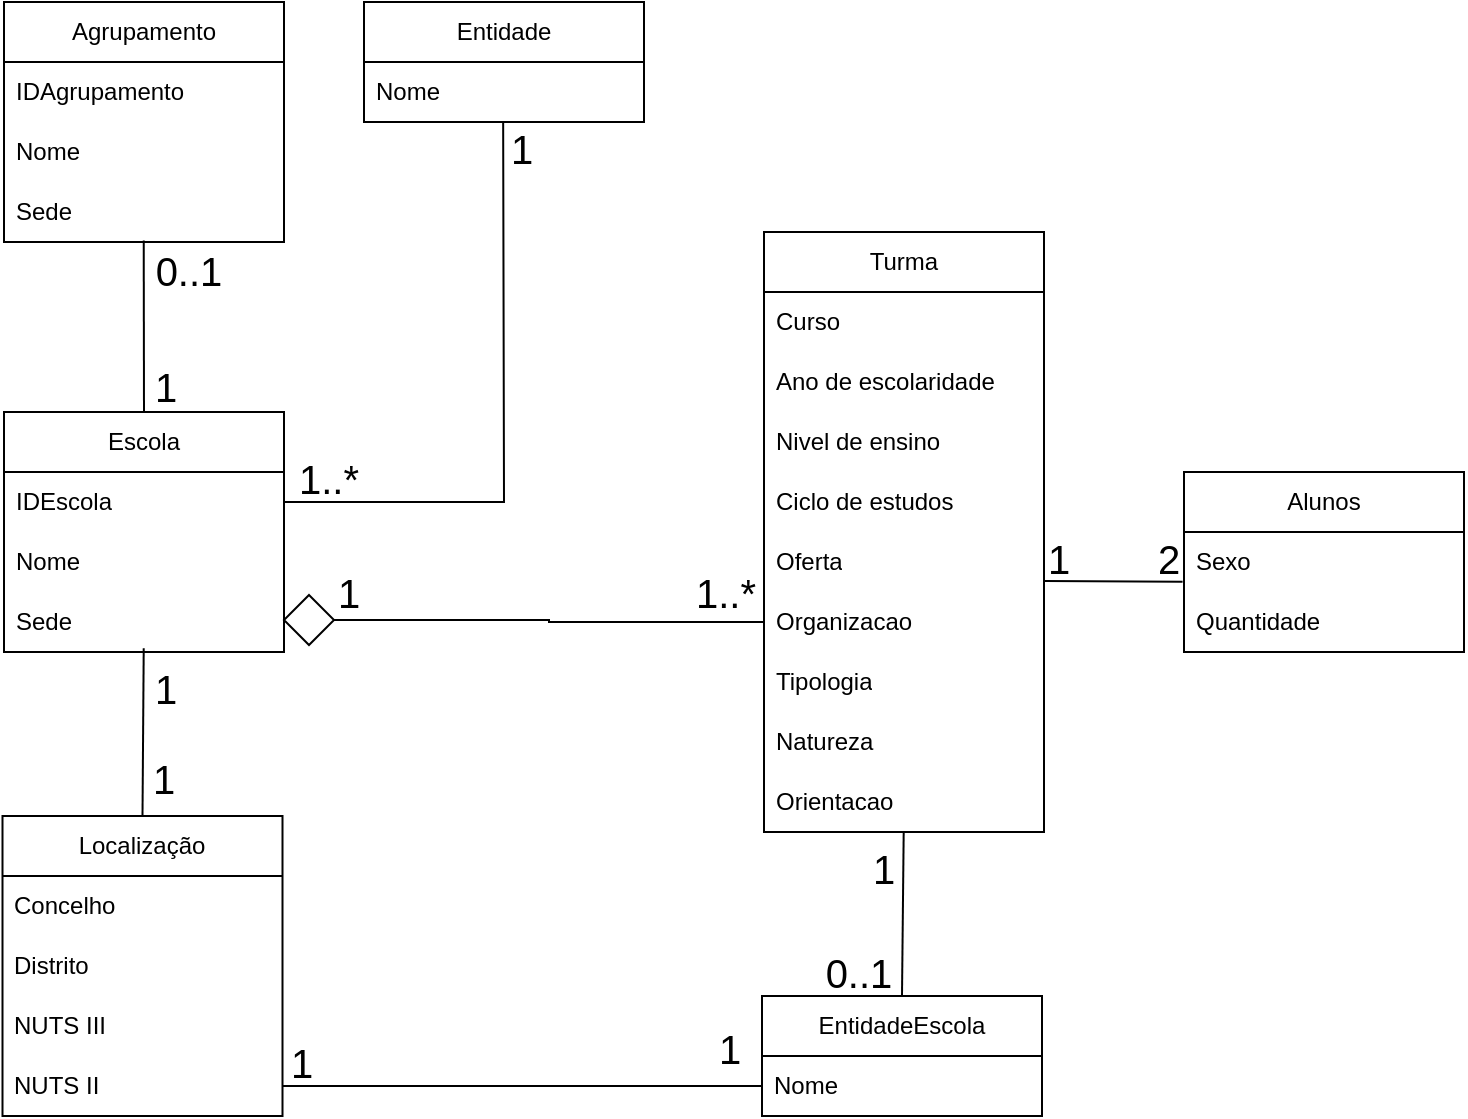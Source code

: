 <mxfile version="24.7.17" pages="2">
  <diagram id="4_HiMVkCXoyi9FSJJGeo" name="UML">
    <mxGraphModel dx="1434" dy="836" grid="1" gridSize="10" guides="1" tooltips="1" connect="1" arrows="1" fold="1" page="1" pageScale="1" pageWidth="827" pageHeight="1169" math="0" shadow="0">
      <root>
        <mxCell id="0" />
        <mxCell id="1" parent="0" />
        <mxCell id="Sw3pQj8816RREVTJxPYU-1" value="Escola" style="swimlane;fontStyle=0;childLayout=stackLayout;horizontal=1;startSize=30;horizontalStack=0;resizeParent=1;resizeParentMax=0;resizeLast=0;collapsible=1;marginBottom=0;whiteSpace=wrap;html=1;" parent="1" vertex="1">
          <mxGeometry x="60" y="295" width="140" height="120" as="geometry" />
        </mxCell>
        <mxCell id="Sw3pQj8816RREVTJxPYU-2" value="IDEscola" style="text;strokeColor=none;fillColor=none;align=left;verticalAlign=middle;spacingLeft=4;spacingRight=4;overflow=hidden;points=[[0,0.5],[1,0.5]];portConstraint=eastwest;rotatable=0;whiteSpace=wrap;html=1;" parent="Sw3pQj8816RREVTJxPYU-1" vertex="1">
          <mxGeometry y="30" width="140" height="30" as="geometry" />
        </mxCell>
        <mxCell id="Sw3pQj8816RREVTJxPYU-3" value="Nome" style="text;strokeColor=none;fillColor=none;align=left;verticalAlign=middle;spacingLeft=4;spacingRight=4;overflow=hidden;points=[[0,0.5],[1,0.5]];portConstraint=eastwest;rotatable=0;whiteSpace=wrap;html=1;" parent="Sw3pQj8816RREVTJxPYU-1" vertex="1">
          <mxGeometry y="60" width="140" height="30" as="geometry" />
        </mxCell>
        <mxCell id="Sw3pQj8816RREVTJxPYU-4" value="Sede" style="text;strokeColor=none;fillColor=none;align=left;verticalAlign=middle;spacingLeft=4;spacingRight=4;overflow=hidden;points=[[0,0.5],[1,0.5]];portConstraint=eastwest;rotatable=0;whiteSpace=wrap;html=1;" parent="Sw3pQj8816RREVTJxPYU-1" vertex="1">
          <mxGeometry y="90" width="140" height="30" as="geometry" />
        </mxCell>
        <mxCell id="Sw3pQj8816RREVTJxPYU-8" value="Agrupamento" style="swimlane;fontStyle=0;childLayout=stackLayout;horizontal=1;startSize=30;horizontalStack=0;resizeParent=1;resizeParentMax=0;resizeLast=0;collapsible=1;marginBottom=0;whiteSpace=wrap;html=1;" parent="1" vertex="1">
          <mxGeometry x="60" y="90" width="140" height="120" as="geometry" />
        </mxCell>
        <mxCell id="Sw3pQj8816RREVTJxPYU-9" value="IDAgrupamento" style="text;strokeColor=none;fillColor=none;align=left;verticalAlign=middle;spacingLeft=4;spacingRight=4;overflow=hidden;points=[[0,0.5],[1,0.5]];portConstraint=eastwest;rotatable=0;whiteSpace=wrap;html=1;" parent="Sw3pQj8816RREVTJxPYU-8" vertex="1">
          <mxGeometry y="30" width="140" height="30" as="geometry" />
        </mxCell>
        <mxCell id="Sw3pQj8816RREVTJxPYU-10" value="Nome" style="text;strokeColor=none;fillColor=none;align=left;verticalAlign=middle;spacingLeft=4;spacingRight=4;overflow=hidden;points=[[0,0.5],[1,0.5]];portConstraint=eastwest;rotatable=0;whiteSpace=wrap;html=1;" parent="Sw3pQj8816RREVTJxPYU-8" vertex="1">
          <mxGeometry y="60" width="140" height="30" as="geometry" />
        </mxCell>
        <mxCell id="Sw3pQj8816RREVTJxPYU-11" value="Sede" style="text;strokeColor=none;fillColor=none;align=left;verticalAlign=middle;spacingLeft=4;spacingRight=4;overflow=hidden;points=[[0,0.5],[1,0.5]];portConstraint=eastwest;rotatable=0;whiteSpace=wrap;html=1;" parent="Sw3pQj8816RREVTJxPYU-8" vertex="1">
          <mxGeometry y="90" width="140" height="30" as="geometry" />
        </mxCell>
        <mxCell id="Sw3pQj8816RREVTJxPYU-12" value="&lt;font style=&quot;font-size: 20px;&quot;&gt;0..1&lt;/font&gt;" style="text;html=1;align=center;verticalAlign=middle;whiteSpace=wrap;rounded=0;fontSize=30;" parent="1" vertex="1">
          <mxGeometry x="131" y="206" width="43" height="30" as="geometry" />
        </mxCell>
        <mxCell id="Sw3pQj8816RREVTJxPYU-13" value="Entidade" style="swimlane;fontStyle=0;childLayout=stackLayout;horizontal=1;startSize=30;horizontalStack=0;resizeParent=1;resizeParentMax=0;resizeLast=0;collapsible=1;marginBottom=0;whiteSpace=wrap;html=1;" parent="1" vertex="1">
          <mxGeometry x="240" y="90" width="140" height="60" as="geometry" />
        </mxCell>
        <mxCell id="Sw3pQj8816RREVTJxPYU-14" value="Nome" style="text;strokeColor=none;fillColor=none;align=left;verticalAlign=middle;spacingLeft=4;spacingRight=4;overflow=hidden;points=[[0,0.5],[1,0.5]];portConstraint=eastwest;rotatable=0;whiteSpace=wrap;html=1;" parent="Sw3pQj8816RREVTJxPYU-13" vertex="1">
          <mxGeometry y="30" width="140" height="30" as="geometry" />
        </mxCell>
        <mxCell id="Sw3pQj8816RREVTJxPYU-15" value="Turma" style="swimlane;fontStyle=0;childLayout=stackLayout;horizontal=1;startSize=30;horizontalStack=0;resizeParent=1;resizeParentMax=0;resizeLast=0;collapsible=1;marginBottom=0;whiteSpace=wrap;html=1;" parent="1" vertex="1">
          <mxGeometry x="440" y="205" width="140" height="300" as="geometry" />
        </mxCell>
        <mxCell id="Sw3pQj8816RREVTJxPYU-16" value="Curso" style="text;strokeColor=none;fillColor=none;align=left;verticalAlign=middle;spacingLeft=4;spacingRight=4;overflow=hidden;points=[[0,0.5],[1,0.5]];portConstraint=eastwest;rotatable=0;whiteSpace=wrap;html=1;" parent="Sw3pQj8816RREVTJxPYU-15" vertex="1">
          <mxGeometry y="30" width="140" height="30" as="geometry" />
        </mxCell>
        <mxCell id="Sw3pQj8816RREVTJxPYU-17" value="Ano de escolaridade" style="text;strokeColor=none;fillColor=none;align=left;verticalAlign=middle;spacingLeft=4;spacingRight=4;overflow=hidden;points=[[0,0.5],[1,0.5]];portConstraint=eastwest;rotatable=0;whiteSpace=wrap;html=1;" parent="Sw3pQj8816RREVTJxPYU-15" vertex="1">
          <mxGeometry y="60" width="140" height="30" as="geometry" />
        </mxCell>
        <mxCell id="Sw3pQj8816RREVTJxPYU-18" value="Nivel de ensino" style="text;strokeColor=none;fillColor=none;align=left;verticalAlign=middle;spacingLeft=4;spacingRight=4;overflow=hidden;points=[[0,0.5],[1,0.5]];portConstraint=eastwest;rotatable=0;whiteSpace=wrap;html=1;" parent="Sw3pQj8816RREVTJxPYU-15" vertex="1">
          <mxGeometry y="90" width="140" height="30" as="geometry" />
        </mxCell>
        <mxCell id="Sw3pQj8816RREVTJxPYU-19" value="Ciclo de estudos" style="text;strokeColor=none;fillColor=none;align=left;verticalAlign=middle;spacingLeft=4;spacingRight=4;overflow=hidden;points=[[0,0.5],[1,0.5]];portConstraint=eastwest;rotatable=0;whiteSpace=wrap;html=1;" parent="Sw3pQj8816RREVTJxPYU-15" vertex="1">
          <mxGeometry y="120" width="140" height="30" as="geometry" />
        </mxCell>
        <mxCell id="Sw3pQj8816RREVTJxPYU-20" value="Oferta" style="text;strokeColor=none;fillColor=none;align=left;verticalAlign=middle;spacingLeft=4;spacingRight=4;overflow=hidden;points=[[0,0.5],[1,0.5]];portConstraint=eastwest;rotatable=0;whiteSpace=wrap;html=1;" parent="Sw3pQj8816RREVTJxPYU-15" vertex="1">
          <mxGeometry y="150" width="140" height="30" as="geometry" />
        </mxCell>
        <mxCell id="Sw3pQj8816RREVTJxPYU-21" value="Organizacao" style="text;strokeColor=none;fillColor=none;align=left;verticalAlign=middle;spacingLeft=4;spacingRight=4;overflow=hidden;points=[[0,0.5],[1,0.5]];portConstraint=eastwest;rotatable=0;whiteSpace=wrap;html=1;" parent="Sw3pQj8816RREVTJxPYU-15" vertex="1">
          <mxGeometry y="180" width="140" height="30" as="geometry" />
        </mxCell>
        <mxCell id="Sw3pQj8816RREVTJxPYU-6" value="Tipologia" style="text;strokeColor=none;fillColor=none;align=left;verticalAlign=middle;spacingLeft=4;spacingRight=4;overflow=hidden;points=[[0,0.5],[1,0.5]];portConstraint=eastwest;rotatable=0;whiteSpace=wrap;html=1;" parent="Sw3pQj8816RREVTJxPYU-15" vertex="1">
          <mxGeometry y="210" width="140" height="30" as="geometry" />
        </mxCell>
        <mxCell id="Sw3pQj8816RREVTJxPYU-5" value="Natureza" style="text;strokeColor=none;fillColor=none;align=left;verticalAlign=middle;spacingLeft=4;spacingRight=4;overflow=hidden;points=[[0,0.5],[1,0.5]];portConstraint=eastwest;rotatable=0;whiteSpace=wrap;html=1;" parent="Sw3pQj8816RREVTJxPYU-15" vertex="1">
          <mxGeometry y="240" width="140" height="30" as="geometry" />
        </mxCell>
        <mxCell id="Sw3pQj8816RREVTJxPYU-7" value="Orientacao" style="text;strokeColor=none;fillColor=none;align=left;verticalAlign=middle;spacingLeft=4;spacingRight=4;overflow=hidden;points=[[0,0.5],[1,0.5]];portConstraint=eastwest;rotatable=0;whiteSpace=wrap;html=1;" parent="Sw3pQj8816RREVTJxPYU-15" vertex="1">
          <mxGeometry y="270" width="140" height="30" as="geometry" />
        </mxCell>
        <mxCell id="Sw3pQj8816RREVTJxPYU-22" value="Alunos" style="swimlane;fontStyle=0;childLayout=stackLayout;horizontal=1;startSize=30;horizontalStack=0;resizeParent=1;resizeParentMax=0;resizeLast=0;collapsible=1;marginBottom=0;whiteSpace=wrap;html=1;" parent="1" vertex="1">
          <mxGeometry x="650" y="325" width="140" height="90" as="geometry" />
        </mxCell>
        <mxCell id="Sw3pQj8816RREVTJxPYU-23" value="Sexo" style="text;strokeColor=none;fillColor=none;align=left;verticalAlign=middle;spacingLeft=4;spacingRight=4;overflow=hidden;points=[[0,0.5],[1,0.5]];portConstraint=eastwest;rotatable=0;whiteSpace=wrap;html=1;" parent="Sw3pQj8816RREVTJxPYU-22" vertex="1">
          <mxGeometry y="30" width="140" height="30" as="geometry" />
        </mxCell>
        <mxCell id="Sw3pQj8816RREVTJxPYU-24" value="Quantidade" style="text;strokeColor=none;fillColor=none;align=left;verticalAlign=middle;spacingLeft=4;spacingRight=4;overflow=hidden;points=[[0,0.5],[1,0.5]];portConstraint=eastwest;rotatable=0;whiteSpace=wrap;html=1;" parent="Sw3pQj8816RREVTJxPYU-22" vertex="1">
          <mxGeometry y="60" width="140" height="30" as="geometry" />
        </mxCell>
        <mxCell id="Mi5be7rIs6VHSqzokQpN-2" style="edgeStyle=orthogonalEdgeStyle;rounded=0;orthogonalLoop=1;jettySize=auto;html=1;exitX=1;exitY=0.5;exitDx=0;exitDy=0;entryX=0;entryY=0.5;entryDx=0;entryDy=0;strokeColor=default;strokeWidth=1;endArrow=none;endFill=0;" parent="1" source="Sw3pQj8816RREVTJxPYU-25" target="Sw3pQj8816RREVTJxPYU-21" edge="1">
          <mxGeometry relative="1" as="geometry" />
        </mxCell>
        <mxCell id="Sw3pQj8816RREVTJxPYU-25" value="" style="rhombus;whiteSpace=wrap;html=1;" parent="1" vertex="1">
          <mxGeometry x="200" y="386.5" width="25" height="25" as="geometry" />
        </mxCell>
        <mxCell id="Sw3pQj8816RREVTJxPYU-26" value="&lt;font style=&quot;font-size: 20px;&quot;&gt;1..*&lt;/font&gt;" style="text;html=1;align=center;verticalAlign=middle;whiteSpace=wrap;rounded=0;fontSize=30;" parent="1" vertex="1">
          <mxGeometry x="404" y="367" width="34" height="30" as="geometry" />
        </mxCell>
        <mxCell id="Sw3pQj8816RREVTJxPYU-27" value="&lt;span style=&quot;font-size: 20px;&quot;&gt;1&lt;/span&gt;" style="text;html=1;align=center;verticalAlign=middle;whiteSpace=wrap;rounded=0;fontSize=30;" parent="1" vertex="1">
          <mxGeometry x="580" y="350" width="15" height="30" as="geometry" />
        </mxCell>
        <mxCell id="Sw3pQj8816RREVTJxPYU-28" value="&lt;span style=&quot;font-size: 20px;&quot;&gt;2&lt;/span&gt;" style="text;html=1;align=center;verticalAlign=middle;whiteSpace=wrap;rounded=0;fontSize=30;" parent="1" vertex="1">
          <mxGeometry x="635" y="350" width="15" height="30" as="geometry" />
        </mxCell>
        <mxCell id="Sw3pQj8816RREVTJxPYU-29" value="&lt;span style=&quot;font-size: 20px;&quot;&gt;1&lt;/span&gt;" style="text;html=1;align=center;verticalAlign=middle;whiteSpace=wrap;rounded=0;fontSize=30;" parent="1" vertex="1">
          <mxGeometry x="225" y="367" width="15" height="30" as="geometry" />
        </mxCell>
        <mxCell id="Sw3pQj8816RREVTJxPYU-30" value="&lt;span style=&quot;font-size: 20px;&quot;&gt;1&lt;/span&gt;" style="text;html=1;align=center;verticalAlign=middle;whiteSpace=wrap;rounded=0;fontSize=30;" parent="1" vertex="1">
          <mxGeometry x="314" y="146" width="10" height="27" as="geometry" />
        </mxCell>
        <mxCell id="Sw3pQj8816RREVTJxPYU-33" value="" style="endArrow=none;html=1;rounded=0;exitX=1;exitY=0.5;exitDx=0;exitDy=0;entryX=0.497;entryY=0.997;entryDx=0;entryDy=0;entryPerimeter=0;" parent="1" source="Sw3pQj8816RREVTJxPYU-2" target="Sw3pQj8816RREVTJxPYU-14" edge="1">
          <mxGeometry width="50" height="50" relative="1" as="geometry">
            <mxPoint x="240" y="350" as="sourcePoint" />
            <mxPoint x="290" y="300" as="targetPoint" />
            <Array as="points">
              <mxPoint x="310" y="340" />
            </Array>
          </mxGeometry>
        </mxCell>
        <mxCell id="Sw3pQj8816RREVTJxPYU-34" value="&lt;span style=&quot;font-size: 20px;&quot;&gt;1..*&lt;/span&gt;" style="text;html=1;align=center;verticalAlign=middle;whiteSpace=wrap;rounded=0;fontSize=30;" parent="1" vertex="1">
          <mxGeometry x="203.5" y="311" width="36.5" height="27" as="geometry" />
        </mxCell>
        <mxCell id="Sw3pQj8816RREVTJxPYU-35" value="Localização" style="swimlane;fontStyle=0;childLayout=stackLayout;horizontal=1;startSize=30;horizontalStack=0;resizeParent=1;resizeParentMax=0;resizeLast=0;collapsible=1;marginBottom=0;whiteSpace=wrap;html=1;" parent="1" vertex="1">
          <mxGeometry x="59.25" y="497" width="140" height="150" as="geometry" />
        </mxCell>
        <mxCell id="Sw3pQj8816RREVTJxPYU-36" value="Concelho" style="text;strokeColor=none;fillColor=none;align=left;verticalAlign=middle;spacingLeft=4;spacingRight=4;overflow=hidden;points=[[0,0.5],[1,0.5]];portConstraint=eastwest;rotatable=0;whiteSpace=wrap;html=1;" parent="Sw3pQj8816RREVTJxPYU-35" vertex="1">
          <mxGeometry y="30" width="140" height="30" as="geometry" />
        </mxCell>
        <mxCell id="Sw3pQj8816RREVTJxPYU-37" value="Distrito" style="text;strokeColor=none;fillColor=none;align=left;verticalAlign=middle;spacingLeft=4;spacingRight=4;overflow=hidden;points=[[0,0.5],[1,0.5]];portConstraint=eastwest;rotatable=0;whiteSpace=wrap;html=1;" parent="Sw3pQj8816RREVTJxPYU-35" vertex="1">
          <mxGeometry y="60" width="140" height="30" as="geometry" />
        </mxCell>
        <mxCell id="Sw3pQj8816RREVTJxPYU-38" value="NUTS III" style="text;strokeColor=none;fillColor=none;align=left;verticalAlign=middle;spacingLeft=4;spacingRight=4;overflow=hidden;points=[[0,0.5],[1,0.5]];portConstraint=eastwest;rotatable=0;whiteSpace=wrap;html=1;" parent="Sw3pQj8816RREVTJxPYU-35" vertex="1">
          <mxGeometry y="90" width="140" height="30" as="geometry" />
        </mxCell>
        <mxCell id="Sw3pQj8816RREVTJxPYU-39" value="NUTS II" style="text;strokeColor=none;fillColor=none;align=left;verticalAlign=middle;spacingLeft=4;spacingRight=4;overflow=hidden;points=[[0,0.5],[1,0.5]];portConstraint=eastwest;rotatable=0;whiteSpace=wrap;html=1;" parent="Sw3pQj8816RREVTJxPYU-35" vertex="1">
          <mxGeometry y="120" width="140" height="30" as="geometry" />
        </mxCell>
        <mxCell id="Sw3pQj8816RREVTJxPYU-40" value="&lt;font style=&quot;font-size: 20px;&quot;&gt;1&lt;/font&gt;" style="text;html=1;align=center;verticalAlign=middle;whiteSpace=wrap;rounded=0;fontSize=30;" parent="1" vertex="1">
          <mxGeometry x="130.25" y="460" width="20" height="30" as="geometry" />
        </mxCell>
        <mxCell id="Sw3pQj8816RREVTJxPYU-46" value="" style="endArrow=none;html=1;rounded=0;entryX=0.5;entryY=0;entryDx=0;entryDy=0;exitX=0.499;exitY=0.936;exitDx=0;exitDy=0;exitPerimeter=0;" parent="1" source="Sw3pQj8816RREVTJxPYU-4" target="Sw3pQj8816RREVTJxPYU-35" edge="1">
          <mxGeometry width="50" height="50" relative="1" as="geometry">
            <mxPoint x="140" y="220" as="sourcePoint" />
            <mxPoint x="140" y="305" as="targetPoint" />
          </mxGeometry>
        </mxCell>
        <mxCell id="5JgDcV6UrLc10HdN5GTf-2" value="" style="endArrow=none;html=1;rounded=0;exitX=0.499;exitY=0.974;exitDx=0;exitDy=0;entryX=0.5;entryY=0;entryDx=0;entryDy=0;exitPerimeter=0;" parent="1" source="Sw3pQj8816RREVTJxPYU-11" target="Sw3pQj8816RREVTJxPYU-1" edge="1">
          <mxGeometry width="50" height="50" relative="1" as="geometry">
            <mxPoint x="130" y="235" as="sourcePoint" />
            <mxPoint x="130" y="290" as="targetPoint" />
          </mxGeometry>
        </mxCell>
        <mxCell id="K2PBEnKt26v_oHdfK94S-1" value="&lt;font style=&quot;font-size: 20px;&quot;&gt;1&lt;/font&gt;" style="text;html=1;align=center;verticalAlign=middle;whiteSpace=wrap;rounded=0;fontSize=30;" parent="1" vertex="1">
          <mxGeometry x="131" y="264" width="20" height="30" as="geometry" />
        </mxCell>
        <mxCell id="HJIzmcquACU5dftJ3Wm8-2" value="" style="endArrow=none;html=1;rounded=0;entryX=-0.005;entryY=0.828;entryDx=0;entryDy=0;entryPerimeter=0;exitX=1.002;exitY=0.817;exitDx=0;exitDy=0;exitPerimeter=0;" parent="1" source="Sw3pQj8816RREVTJxPYU-20" target="Sw3pQj8816RREVTJxPYU-23" edge="1">
          <mxGeometry width="50" height="50" relative="1" as="geometry">
            <mxPoint x="500" y="390" as="sourcePoint" />
            <mxPoint x="550" y="340" as="targetPoint" />
          </mxGeometry>
        </mxCell>
        <mxCell id="HJIzmcquACU5dftJ3Wm8-3" value="EntidadeEscola" style="swimlane;fontStyle=0;childLayout=stackLayout;horizontal=1;startSize=30;horizontalStack=0;resizeParent=1;resizeParentMax=0;resizeLast=0;collapsible=1;marginBottom=0;whiteSpace=wrap;html=1;" parent="1" vertex="1">
          <mxGeometry x="439" y="587" width="140" height="60" as="geometry" />
        </mxCell>
        <mxCell id="HJIzmcquACU5dftJ3Wm8-4" value="Nome" style="text;strokeColor=none;fillColor=none;align=left;verticalAlign=middle;spacingLeft=4;spacingRight=4;overflow=hidden;points=[[0,0.5],[1,0.5]];portConstraint=eastwest;rotatable=0;whiteSpace=wrap;html=1;" parent="HJIzmcquACU5dftJ3Wm8-3" vertex="1">
          <mxGeometry y="30" width="140" height="30" as="geometry" />
        </mxCell>
        <mxCell id="Mi5be7rIs6VHSqzokQpN-1" value="" style="endArrow=none;html=1;rounded=0;exitX=0.5;exitY=0;exitDx=0;exitDy=0;" parent="1" source="HJIzmcquACU5dftJ3Wm8-3" target="Sw3pQj8816RREVTJxPYU-7" edge="1">
          <mxGeometry width="50" height="50" relative="1" as="geometry">
            <mxPoint x="310" y="530" as="sourcePoint" />
            <mxPoint x="360" y="480" as="targetPoint" />
          </mxGeometry>
        </mxCell>
        <mxCell id="Mi5be7rIs6VHSqzokQpN-3" value="&lt;font style=&quot;font-size: 20px;&quot;&gt;1&lt;/font&gt;" style="text;html=1;align=center;verticalAlign=middle;whiteSpace=wrap;rounded=0;fontSize=30;" parent="1" vertex="1">
          <mxGeometry x="131" y="415" width="20" height="30" as="geometry" />
        </mxCell>
        <mxCell id="Mi5be7rIs6VHSqzokQpN-4" value="&lt;font style=&quot;font-size: 20px;&quot;&gt;1&lt;/font&gt;" style="text;html=1;align=center;verticalAlign=middle;whiteSpace=wrap;rounded=0;fontSize=30;" parent="1" vertex="1">
          <mxGeometry x="199.25" y="602" width="20" height="30" as="geometry" />
        </mxCell>
        <mxCell id="Mi5be7rIs6VHSqzokQpN-5" value="&lt;font style=&quot;font-size: 20px;&quot;&gt;1&lt;/font&gt;" style="text;html=1;align=center;verticalAlign=middle;whiteSpace=wrap;rounded=0;fontSize=30;" parent="1" vertex="1">
          <mxGeometry x="413" y="595" width="20" height="30" as="geometry" />
        </mxCell>
        <mxCell id="Mi5be7rIs6VHSqzokQpN-6" value="&lt;font style=&quot;font-size: 20px;&quot;&gt;0..1&lt;/font&gt;" style="text;html=1;align=center;verticalAlign=middle;whiteSpace=wrap;rounded=0;fontSize=30;" parent="1" vertex="1">
          <mxGeometry x="466" y="557" width="43" height="30" as="geometry" />
        </mxCell>
        <mxCell id="Mi5be7rIs6VHSqzokQpN-8" value="&lt;font style=&quot;font-size: 20px;&quot;&gt;1&lt;/font&gt;" style="text;html=1;align=center;verticalAlign=middle;whiteSpace=wrap;rounded=0;fontSize=30;" parent="1" vertex="1">
          <mxGeometry x="490" y="505" width="20" height="30" as="geometry" />
        </mxCell>
        <mxCell id="Mi5be7rIs6VHSqzokQpN-9" style="edgeStyle=orthogonalEdgeStyle;rounded=0;orthogonalLoop=1;jettySize=auto;html=1;exitX=0;exitY=0.5;exitDx=0;exitDy=0;entryX=1;entryY=0.5;entryDx=0;entryDy=0;endArrow=none;endFill=0;" parent="1" source="HJIzmcquACU5dftJ3Wm8-4" target="Sw3pQj8816RREVTJxPYU-39" edge="1">
          <mxGeometry relative="1" as="geometry" />
        </mxCell>
      </root>
    </mxGraphModel>
  </diagram>
  <diagram id="MKUwMZMv-kjZ6S5p5n__" name="Relacional">
    <mxGraphModel dx="1221" dy="823" grid="1" gridSize="10" guides="1" tooltips="1" connect="1" arrows="1" fold="1" page="1" pageScale="1" pageWidth="827" pageHeight="1169" math="0" shadow="0">
      <root>
        <mxCell id="0" />
        <mxCell id="1" parent="0" />
        <mxCell id="HBgyyXUhadhm95LxqLLa-24" style="edgeStyle=orthogonalEdgeStyle;rounded=0;orthogonalLoop=1;jettySize=auto;html=1;exitX=1;exitY=0.5;exitDx=0;exitDy=0;entryX=0;entryY=0.5;entryDx=0;entryDy=0;" parent="1" source="n4LRzQkcnblddQg76t_k-48" target="HBgyyXUhadhm95LxqLLa-3" edge="1">
          <mxGeometry relative="1" as="geometry" />
        </mxCell>
        <mxCell id="NorvrO7SsuZGPJmOGKaD-20" value="Agrupamentos" style="shape=table;startSize=30;container=1;collapsible=1;childLayout=tableLayout;fixedRows=1;rowLines=0;fontStyle=1;align=center;resizeLast=1;html=1;" parent="1" vertex="1">
          <mxGeometry x="70" y="380" width="220" height="120" as="geometry" />
        </mxCell>
        <mxCell id="NorvrO7SsuZGPJmOGKaD-21" value="" style="shape=tableRow;horizontal=0;startSize=0;swimlaneHead=0;swimlaneBody=0;fillColor=none;collapsible=0;dropTarget=0;points=[[0,0.5],[1,0.5]];portConstraint=eastwest;top=0;left=0;right=0;bottom=1;" parent="NorvrO7SsuZGPJmOGKaD-20" vertex="1">
          <mxGeometry y="30" width="220" height="30" as="geometry" />
        </mxCell>
        <mxCell id="NorvrO7SsuZGPJmOGKaD-22" value="PK" style="shape=partialRectangle;connectable=0;fillColor=none;top=0;left=0;bottom=0;right=0;fontStyle=1;overflow=hidden;whiteSpace=wrap;html=1;" parent="NorvrO7SsuZGPJmOGKaD-21" vertex="1">
          <mxGeometry width="50.0" height="30" as="geometry">
            <mxRectangle width="50.0" height="30" as="alternateBounds" />
          </mxGeometry>
        </mxCell>
        <mxCell id="NorvrO7SsuZGPJmOGKaD-23" value="cod: int" style="shape=partialRectangle;connectable=0;fillColor=none;top=0;left=0;bottom=0;right=0;align=left;spacingLeft=6;fontStyle=5;overflow=hidden;whiteSpace=wrap;html=1;" parent="NorvrO7SsuZGPJmOGKaD-21" vertex="1">
          <mxGeometry x="50.0" width="170.0" height="30" as="geometry">
            <mxRectangle width="170.0" height="30" as="alternateBounds" />
          </mxGeometry>
        </mxCell>
        <mxCell id="n4LRzQkcnblddQg76t_k-1" value="" style="shape=tableRow;horizontal=0;startSize=0;swimlaneHead=0;swimlaneBody=0;fillColor=none;collapsible=0;dropTarget=0;points=[[0,0.5],[1,0.5]];portConstraint=eastwest;top=0;left=0;right=0;bottom=1;" parent="NorvrO7SsuZGPJmOGKaD-20" vertex="1">
          <mxGeometry y="60" width="220" height="30" as="geometry" />
        </mxCell>
        <mxCell id="n4LRzQkcnblddQg76t_k-2" value="PK,FK1" style="shape=partialRectangle;connectable=0;fillColor=none;top=0;left=0;bottom=0;right=0;fontStyle=1;overflow=hidden;whiteSpace=wrap;html=1;" parent="n4LRzQkcnblddQg76t_k-1" vertex="1">
          <mxGeometry width="50.0" height="30" as="geometry">
            <mxRectangle width="50.0" height="30" as="alternateBounds" />
          </mxGeometry>
        </mxCell>
        <mxCell id="n4LRzQkcnblddQg76t_k-3" value="codSede: int" style="shape=partialRectangle;connectable=0;fillColor=none;top=0;left=0;bottom=0;right=0;align=left;spacingLeft=6;fontStyle=5;overflow=hidden;whiteSpace=wrap;html=1;" parent="n4LRzQkcnblddQg76t_k-1" vertex="1">
          <mxGeometry x="50.0" width="170.0" height="30" as="geometry">
            <mxRectangle width="170.0" height="30" as="alternateBounds" />
          </mxGeometry>
        </mxCell>
        <mxCell id="NorvrO7SsuZGPJmOGKaD-24" value="" style="shape=tableRow;horizontal=0;startSize=0;swimlaneHead=0;swimlaneBody=0;fillColor=none;collapsible=0;dropTarget=0;points=[[0,0.5],[1,0.5]];portConstraint=eastwest;top=0;left=0;right=0;bottom=0;" parent="NorvrO7SsuZGPJmOGKaD-20" vertex="1">
          <mxGeometry y="90" width="220" height="30" as="geometry" />
        </mxCell>
        <mxCell id="NorvrO7SsuZGPJmOGKaD-25" value="" style="shape=partialRectangle;connectable=0;fillColor=none;top=0;left=0;bottom=0;right=0;editable=1;overflow=hidden;whiteSpace=wrap;html=1;" parent="NorvrO7SsuZGPJmOGKaD-24" vertex="1">
          <mxGeometry width="50.0" height="30" as="geometry">
            <mxRectangle width="50.0" height="30" as="alternateBounds" />
          </mxGeometry>
        </mxCell>
        <mxCell id="NorvrO7SsuZGPJmOGKaD-26" value="agrupamento: varchar(75)" style="shape=partialRectangle;connectable=0;fillColor=none;top=0;left=0;bottom=0;right=0;align=left;spacingLeft=6;overflow=hidden;whiteSpace=wrap;html=1;" parent="NorvrO7SsuZGPJmOGKaD-24" vertex="1">
          <mxGeometry x="50.0" width="170.0" height="30" as="geometry">
            <mxRectangle width="170.0" height="30" as="alternateBounds" />
          </mxGeometry>
        </mxCell>
        <mxCell id="n4LRzQkcnblddQg76t_k-41" value="Escola&amp;nbsp;" style="shape=table;startSize=30;container=1;collapsible=1;childLayout=tableLayout;fixedRows=1;rowLines=0;fontStyle=1;align=center;resizeLast=1;html=1;" parent="1" vertex="1">
          <mxGeometry x="380" y="410" width="220" height="180" as="geometry" />
        </mxCell>
        <mxCell id="n4LRzQkcnblddQg76t_k-42" value="" style="shape=tableRow;horizontal=0;startSize=0;swimlaneHead=0;swimlaneBody=0;fillColor=none;collapsible=0;dropTarget=0;points=[[0,0.5],[1,0.5]];portConstraint=eastwest;top=0;left=0;right=0;bottom=1;" parent="n4LRzQkcnblddQg76t_k-41" vertex="1">
          <mxGeometry y="30" width="220" height="30" as="geometry" />
        </mxCell>
        <mxCell id="n4LRzQkcnblddQg76t_k-43" value="PK" style="shape=partialRectangle;connectable=0;fillColor=none;top=0;left=0;bottom=0;right=0;fontStyle=1;overflow=hidden;whiteSpace=wrap;html=1;" parent="n4LRzQkcnblddQg76t_k-42" vertex="1">
          <mxGeometry width="50.0" height="30" as="geometry">
            <mxRectangle width="50.0" height="30" as="alternateBounds" />
          </mxGeometry>
        </mxCell>
        <mxCell id="n4LRzQkcnblddQg76t_k-44" value="cod: int" style="shape=partialRectangle;connectable=0;fillColor=none;top=0;left=0;bottom=0;right=0;align=left;spacingLeft=6;fontStyle=5;overflow=hidden;whiteSpace=wrap;html=1;" parent="n4LRzQkcnblddQg76t_k-42" vertex="1">
          <mxGeometry x="50.0" width="170.0" height="30" as="geometry">
            <mxRectangle width="170.0" height="30" as="alternateBounds" />
          </mxGeometry>
        </mxCell>
        <mxCell id="n4LRzQkcnblddQg76t_k-48" value="" style="shape=tableRow;horizontal=0;startSize=0;swimlaneHead=0;swimlaneBody=0;fillColor=none;collapsible=0;dropTarget=0;points=[[0,0.5],[1,0.5]];portConstraint=eastwest;top=0;left=0;right=0;bottom=0;" parent="n4LRzQkcnblddQg76t_k-41" vertex="1">
          <mxGeometry y="60" width="220" height="30" as="geometry" />
        </mxCell>
        <mxCell id="n4LRzQkcnblddQg76t_k-49" value="FK1" style="shape=partialRectangle;connectable=0;fillColor=none;top=0;left=0;bottom=0;right=0;editable=1;overflow=hidden;whiteSpace=wrap;html=1;" parent="n4LRzQkcnblddQg76t_k-48" vertex="1">
          <mxGeometry width="50.0" height="30" as="geometry">
            <mxRectangle width="50.0" height="30" as="alternateBounds" />
          </mxGeometry>
        </mxCell>
        <mxCell id="n4LRzQkcnblddQg76t_k-50" value="entidade: varchar(110)" style="shape=partialRectangle;connectable=0;fillColor=none;top=0;left=0;bottom=0;right=0;align=left;spacingLeft=6;overflow=hidden;whiteSpace=wrap;html=1;" parent="n4LRzQkcnblddQg76t_k-48" vertex="1">
          <mxGeometry x="50.0" width="170.0" height="30" as="geometry">
            <mxRectangle width="170.0" height="30" as="alternateBounds" />
          </mxGeometry>
        </mxCell>
        <mxCell id="I8ep4knIVbzr4iCOStzU-1" value="" style="shape=tableRow;horizontal=0;startSize=0;swimlaneHead=0;swimlaneBody=0;fillColor=none;collapsible=0;dropTarget=0;points=[[0,0.5],[1,0.5]];portConstraint=eastwest;top=0;left=0;right=0;bottom=0;" parent="n4LRzQkcnblddQg76t_k-41" vertex="1">
          <mxGeometry y="90" width="220" height="30" as="geometry" />
        </mxCell>
        <mxCell id="I8ep4knIVbzr4iCOStzU-2" value="" style="shape=partialRectangle;connectable=0;fillColor=none;top=0;left=0;bottom=0;right=0;editable=1;overflow=hidden;whiteSpace=wrap;html=1;" parent="I8ep4knIVbzr4iCOStzU-1" vertex="1">
          <mxGeometry width="50.0" height="30" as="geometry">
            <mxRectangle width="50.0" height="30" as="alternateBounds" />
          </mxGeometry>
        </mxCell>
        <mxCell id="I8ep4knIVbzr4iCOStzU-3" value="escola: varchar(165)" style="shape=partialRectangle;connectable=0;fillColor=none;top=0;left=0;bottom=0;right=0;align=left;spacingLeft=6;overflow=hidden;whiteSpace=wrap;html=1;" parent="I8ep4knIVbzr4iCOStzU-1" vertex="1">
          <mxGeometry x="50.0" width="170.0" height="30" as="geometry">
            <mxRectangle width="170.0" height="30" as="alternateBounds" />
          </mxGeometry>
        </mxCell>
        <mxCell id="I8ep4knIVbzr4iCOStzU-4" value="" style="shape=tableRow;horizontal=0;startSize=0;swimlaneHead=0;swimlaneBody=0;fillColor=none;collapsible=0;dropTarget=0;points=[[0,0.5],[1,0.5]];portConstraint=eastwest;top=0;left=0;right=0;bottom=0;" parent="n4LRzQkcnblddQg76t_k-41" vertex="1">
          <mxGeometry y="120" width="220" height="30" as="geometry" />
        </mxCell>
        <mxCell id="I8ep4knIVbzr4iCOStzU-5" value="FK2*" style="shape=partialRectangle;connectable=0;fillColor=none;top=0;left=0;bottom=0;right=0;editable=1;overflow=hidden;whiteSpace=wrap;html=1;" parent="I8ep4knIVbzr4iCOStzU-4" vertex="1">
          <mxGeometry width="50.0" height="30" as="geometry">
            <mxRectangle width="50.0" height="30" as="alternateBounds" />
          </mxGeometry>
        </mxCell>
        <mxCell id="I8ep4knIVbzr4iCOStzU-6" value="agrupamento: int" style="shape=partialRectangle;connectable=0;fillColor=none;top=0;left=0;bottom=0;right=0;align=left;spacingLeft=6;overflow=hidden;whiteSpace=wrap;html=1;" parent="I8ep4knIVbzr4iCOStzU-4" vertex="1">
          <mxGeometry x="50.0" width="170.0" height="30" as="geometry">
            <mxRectangle width="170.0" height="30" as="alternateBounds" />
          </mxGeometry>
        </mxCell>
        <mxCell id="6HBEej55yQJjmta1yhJ1-1" value="" style="shape=tableRow;horizontal=0;startSize=0;swimlaneHead=0;swimlaneBody=0;fillColor=none;collapsible=0;dropTarget=0;points=[[0,0.5],[1,0.5]];portConstraint=eastwest;top=0;left=0;right=0;bottom=0;" parent="n4LRzQkcnblddQg76t_k-41" vertex="1">
          <mxGeometry y="150" width="220" height="30" as="geometry" />
        </mxCell>
        <mxCell id="6HBEej55yQJjmta1yhJ1-2" value="FK3" style="shape=partialRectangle;connectable=0;fillColor=none;top=0;left=0;bottom=0;right=0;editable=1;overflow=hidden;whiteSpace=wrap;html=1;" parent="6HBEej55yQJjmta1yhJ1-1" vertex="1">
          <mxGeometry width="50.0" height="30" as="geometry">
            <mxRectangle width="50.0" height="30" as="alternateBounds" />
          </mxGeometry>
        </mxCell>
        <mxCell id="6HBEej55yQJjmta1yhJ1-3" value="concelho: int" style="shape=partialRectangle;connectable=0;fillColor=none;top=0;left=0;bottom=0;right=0;align=left;spacingLeft=6;overflow=hidden;whiteSpace=wrap;html=1;" parent="6HBEej55yQJjmta1yhJ1-1" vertex="1">
          <mxGeometry x="50.0" width="170.0" height="30" as="geometry">
            <mxRectangle width="170.0" height="30" as="alternateBounds" />
          </mxGeometry>
        </mxCell>
        <mxCell id="n4LRzQkcnblddQg76t_k-53" value="Turmas" style="shape=table;startSize=30;container=1;collapsible=1;childLayout=tableLayout;fixedRows=1;rowLines=0;fontStyle=1;align=center;resizeLast=1;html=1;" parent="1" vertex="1">
          <mxGeometry x="319" y="660" width="220" height="390" as="geometry" />
        </mxCell>
        <mxCell id="n4LRzQkcnblddQg76t_k-54" value="" style="shape=tableRow;horizontal=0;startSize=0;swimlaneHead=0;swimlaneBody=0;fillColor=none;collapsible=0;dropTarget=0;points=[[0,0.5],[1,0.5]];portConstraint=eastwest;top=0;left=0;right=0;bottom=1;" parent="n4LRzQkcnblddQg76t_k-53" vertex="1">
          <mxGeometry y="30" width="220" height="30" as="geometry" />
        </mxCell>
        <mxCell id="n4LRzQkcnblddQg76t_k-55" value="PK" style="shape=partialRectangle;connectable=0;fillColor=none;top=0;left=0;bottom=0;right=0;fontStyle=1;overflow=hidden;whiteSpace=wrap;html=1;" parent="n4LRzQkcnblddQg76t_k-54" vertex="1">
          <mxGeometry width="50.0" height="30" as="geometry">
            <mxRectangle width="50.0" height="30" as="alternateBounds" />
          </mxGeometry>
        </mxCell>
        <mxCell id="n4LRzQkcnblddQg76t_k-56" value="cod: int" style="shape=partialRectangle;connectable=0;fillColor=none;top=0;left=0;bottom=0;right=0;align=left;spacingLeft=6;fontStyle=5;overflow=hidden;whiteSpace=wrap;html=1;" parent="n4LRzQkcnblddQg76t_k-54" vertex="1">
          <mxGeometry x="50.0" width="170.0" height="30" as="geometry">
            <mxRectangle width="170.0" height="30" as="alternateBounds" />
          </mxGeometry>
        </mxCell>
        <mxCell id="n4LRzQkcnblddQg76t_k-63" value="" style="shape=tableRow;horizontal=0;startSize=0;swimlaneHead=0;swimlaneBody=0;fillColor=none;collapsible=0;dropTarget=0;points=[[0,0.5],[1,0.5]];portConstraint=eastwest;top=0;left=0;right=0;bottom=0;" parent="n4LRzQkcnblddQg76t_k-53" vertex="1">
          <mxGeometry y="60" width="220" height="30" as="geometry" />
        </mxCell>
        <mxCell id="n4LRzQkcnblddQg76t_k-64" value="FK1*" style="shape=partialRectangle;connectable=0;fillColor=none;top=0;left=0;bottom=0;right=0;editable=1;overflow=hidden;whiteSpace=wrap;html=1;" parent="n4LRzQkcnblddQg76t_k-63" vertex="1">
          <mxGeometry width="50.0" height="30" as="geometry">
            <mxRectangle width="50.0" height="30" as="alternateBounds" />
          </mxGeometry>
        </mxCell>
        <mxCell id="n4LRzQkcnblddQg76t_k-65" value="escola: int" style="shape=partialRectangle;connectable=0;fillColor=none;top=0;left=0;bottom=0;right=0;align=left;spacingLeft=6;overflow=hidden;whiteSpace=wrap;html=1;" parent="n4LRzQkcnblddQg76t_k-63" vertex="1">
          <mxGeometry x="50.0" width="170.0" height="30" as="geometry">
            <mxRectangle width="170.0" height="30" as="alternateBounds" />
          </mxGeometry>
        </mxCell>
        <mxCell id="n4LRzQkcnblddQg76t_k-66" value="" style="shape=tableRow;horizontal=0;startSize=0;swimlaneHead=0;swimlaneBody=0;fillColor=none;collapsible=0;dropTarget=0;points=[[0,0.5],[1,0.5]];portConstraint=eastwest;top=0;left=0;right=0;bottom=0;" parent="n4LRzQkcnblddQg76t_k-53" vertex="1">
          <mxGeometry y="90" width="220" height="30" as="geometry" />
        </mxCell>
        <mxCell id="n4LRzQkcnblddQg76t_k-67" value="" style="shape=partialRectangle;connectable=0;fillColor=none;top=0;left=0;bottom=0;right=0;editable=1;overflow=hidden;whiteSpace=wrap;html=1;" parent="n4LRzQkcnblddQg76t_k-66" vertex="1">
          <mxGeometry width="50.0" height="30" as="geometry">
            <mxRectangle width="50.0" height="30" as="alternateBounds" />
          </mxGeometry>
        </mxCell>
        <mxCell id="n4LRzQkcnblddQg76t_k-68" value="natureza: varchar(30)" style="shape=partialRectangle;connectable=0;fillColor=none;top=0;left=0;bottom=0;right=0;align=left;spacingLeft=6;overflow=hidden;whiteSpace=wrap;html=1;" parent="n4LRzQkcnblddQg76t_k-66" vertex="1">
          <mxGeometry x="50.0" width="170.0" height="30" as="geometry">
            <mxRectangle width="170.0" height="30" as="alternateBounds" />
          </mxGeometry>
        </mxCell>
        <mxCell id="n4LRzQkcnblddQg76t_k-72" value="" style="shape=tableRow;horizontal=0;startSize=0;swimlaneHead=0;swimlaneBody=0;fillColor=none;collapsible=0;dropTarget=0;points=[[0,0.5],[1,0.5]];portConstraint=eastwest;top=0;left=0;right=0;bottom=0;" parent="n4LRzQkcnblddQg76t_k-53" vertex="1">
          <mxGeometry y="120" width="220" height="30" as="geometry" />
        </mxCell>
        <mxCell id="n4LRzQkcnblddQg76t_k-73" value="" style="shape=partialRectangle;connectable=0;fillColor=none;top=0;left=0;bottom=0;right=0;editable=1;overflow=hidden;whiteSpace=wrap;html=1;" parent="n4LRzQkcnblddQg76t_k-72" vertex="1">
          <mxGeometry width="50.0" height="30" as="geometry">
            <mxRectangle width="50.0" height="30" as="alternateBounds" />
          </mxGeometry>
        </mxCell>
        <mxCell id="n4LRzQkcnblddQg76t_k-74" value="orientacao: varchar(51)" style="shape=partialRectangle;connectable=0;fillColor=none;top=0;left=0;bottom=0;right=0;align=left;spacingLeft=6;overflow=hidden;whiteSpace=wrap;html=1;" parent="n4LRzQkcnblddQg76t_k-72" vertex="1">
          <mxGeometry x="50.0" width="170.0" height="30" as="geometry">
            <mxRectangle width="170.0" height="30" as="alternateBounds" />
          </mxGeometry>
        </mxCell>
        <mxCell id="4oyuGeK-MgONDNF4wXng-4" value="" style="shape=tableRow;horizontal=0;startSize=0;swimlaneHead=0;swimlaneBody=0;fillColor=none;collapsible=0;dropTarget=0;points=[[0,0.5],[1,0.5]];portConstraint=eastwest;top=0;left=0;right=0;bottom=0;" parent="n4LRzQkcnblddQg76t_k-53" vertex="1">
          <mxGeometry y="150" width="220" height="30" as="geometry" />
        </mxCell>
        <mxCell id="4oyuGeK-MgONDNF4wXng-5" value="" style="shape=partialRectangle;connectable=0;fillColor=none;top=0;left=0;bottom=0;right=0;editable=1;overflow=hidden;whiteSpace=wrap;html=1;" parent="4oyuGeK-MgONDNF4wXng-4" vertex="1">
          <mxGeometry width="50.0" height="30" as="geometry">
            <mxRectangle width="50.0" height="30" as="alternateBounds" />
          </mxGeometry>
        </mxCell>
        <mxCell id="4oyuGeK-MgONDNF4wXng-6" value="nivel: varchar(40)" style="shape=partialRectangle;connectable=0;fillColor=none;top=0;left=0;bottom=0;right=0;align=left;spacingLeft=6;overflow=hidden;whiteSpace=wrap;html=1;" parent="4oyuGeK-MgONDNF4wXng-4" vertex="1">
          <mxGeometry x="50.0" width="170.0" height="30" as="geometry">
            <mxRectangle width="170.0" height="30" as="alternateBounds" />
          </mxGeometry>
        </mxCell>
        <mxCell id="d4IoXGVJl8mM1OjRE6fw-1" value="" style="shape=tableRow;horizontal=0;startSize=0;swimlaneHead=0;swimlaneBody=0;fillColor=none;collapsible=0;dropTarget=0;points=[[0,0.5],[1,0.5]];portConstraint=eastwest;top=0;left=0;right=0;bottom=0;" parent="n4LRzQkcnblddQg76t_k-53" vertex="1">
          <mxGeometry y="180" width="220" height="30" as="geometry" />
        </mxCell>
        <mxCell id="d4IoXGVJl8mM1OjRE6fw-2" value="" style="shape=partialRectangle;connectable=0;fillColor=none;top=0;left=0;bottom=0;right=0;editable=1;overflow=hidden;whiteSpace=wrap;html=1;" parent="d4IoXGVJl8mM1OjRE6fw-1" vertex="1">
          <mxGeometry width="50.0" height="30" as="geometry">
            <mxRectangle width="50.0" height="30" as="alternateBounds" />
          </mxGeometry>
        </mxCell>
        <mxCell id="d4IoXGVJl8mM1OjRE6fw-3" value="oferta: varchar(51)" style="shape=partialRectangle;connectable=0;fillColor=none;top=0;left=0;bottom=0;right=0;align=left;spacingLeft=6;overflow=hidden;whiteSpace=wrap;html=1;" parent="d4IoXGVJl8mM1OjRE6fw-1" vertex="1">
          <mxGeometry x="50.0" width="170.0" height="30" as="geometry">
            <mxRectangle width="170.0" height="30" as="alternateBounds" />
          </mxGeometry>
        </mxCell>
        <mxCell id="zQJEWNravxv3EQ5oGD9E-9" value="" style="shape=tableRow;horizontal=0;startSize=0;swimlaneHead=0;swimlaneBody=0;fillColor=none;collapsible=0;dropTarget=0;points=[[0,0.5],[1,0.5]];portConstraint=eastwest;top=0;left=0;right=0;bottom=0;" parent="n4LRzQkcnblddQg76t_k-53" vertex="1">
          <mxGeometry y="210" width="220" height="30" as="geometry" />
        </mxCell>
        <mxCell id="zQJEWNravxv3EQ5oGD9E-10" value="*" style="shape=partialRectangle;connectable=0;fillColor=none;top=0;left=0;bottom=0;right=0;editable=1;overflow=hidden;whiteSpace=wrap;html=1;" parent="zQJEWNravxv3EQ5oGD9E-9" vertex="1">
          <mxGeometry width="50.0" height="30" as="geometry">
            <mxRectangle width="50.0" height="30" as="alternateBounds" />
          </mxGeometry>
        </mxCell>
        <mxCell id="zQJEWNravxv3EQ5oGD9E-11" value="curso: varchar(120)" style="shape=partialRectangle;connectable=0;fillColor=none;top=0;left=0;bottom=0;right=0;align=left;spacingLeft=6;overflow=hidden;whiteSpace=wrap;html=1;" parent="zQJEWNravxv3EQ5oGD9E-9" vertex="1">
          <mxGeometry x="50.0" width="170.0" height="30" as="geometry">
            <mxRectangle width="170.0" height="30" as="alternateBounds" />
          </mxGeometry>
        </mxCell>
        <mxCell id="n4LRzQkcnblddQg76t_k-69" value="" style="shape=tableRow;horizontal=0;startSize=0;swimlaneHead=0;swimlaneBody=0;fillColor=none;collapsible=0;dropTarget=0;points=[[0,0.5],[1,0.5]];portConstraint=eastwest;top=0;left=0;right=0;bottom=0;" parent="n4LRzQkcnblddQg76t_k-53" vertex="1">
          <mxGeometry y="240" width="220" height="30" as="geometry" />
        </mxCell>
        <mxCell id="n4LRzQkcnblddQg76t_k-70" value="*" style="shape=partialRectangle;connectable=0;fillColor=none;top=0;left=0;bottom=0;right=0;editable=1;overflow=hidden;whiteSpace=wrap;html=1;" parent="n4LRzQkcnblddQg76t_k-69" vertex="1">
          <mxGeometry width="50.0" height="30" as="geometry">
            <mxRectangle width="50.0" height="30" as="alternateBounds" />
          </mxGeometry>
        </mxCell>
        <mxCell id="n4LRzQkcnblddQg76t_k-71" value="tipologia: varchar(3)" style="shape=partialRectangle;connectable=0;fillColor=none;top=0;left=0;bottom=0;right=0;align=left;spacingLeft=6;overflow=hidden;whiteSpace=wrap;html=1;" parent="n4LRzQkcnblddQg76t_k-69" vertex="1">
          <mxGeometry x="50.0" width="170.0" height="30" as="geometry">
            <mxRectangle width="170.0" height="30" as="alternateBounds" />
          </mxGeometry>
        </mxCell>
        <mxCell id="4oyuGeK-MgONDNF4wXng-1" value="" style="shape=tableRow;horizontal=0;startSize=0;swimlaneHead=0;swimlaneBody=0;fillColor=none;collapsible=0;dropTarget=0;points=[[0,0.5],[1,0.5]];portConstraint=eastwest;top=0;left=0;right=0;bottom=0;" parent="n4LRzQkcnblddQg76t_k-53" vertex="1">
          <mxGeometry y="270" width="220" height="30" as="geometry" />
        </mxCell>
        <mxCell id="4oyuGeK-MgONDNF4wXng-2" value="*" style="shape=partialRectangle;connectable=0;fillColor=none;top=0;left=0;bottom=0;right=0;editable=1;overflow=hidden;whiteSpace=wrap;html=1;" parent="4oyuGeK-MgONDNF4wXng-1" vertex="1">
          <mxGeometry width="50.0" height="30" as="geometry">
            <mxRectangle width="50.0" height="30" as="alternateBounds" />
          </mxGeometry>
        </mxCell>
        <mxCell id="4oyuGeK-MgONDNF4wXng-3" value="ano: varchar(10)" style="shape=partialRectangle;connectable=0;fillColor=none;top=0;left=0;bottom=0;right=0;align=left;spacingLeft=6;overflow=hidden;whiteSpace=wrap;html=1;" parent="4oyuGeK-MgONDNF4wXng-1" vertex="1">
          <mxGeometry x="50.0" width="170.0" height="30" as="geometry">
            <mxRectangle width="170.0" height="30" as="alternateBounds" />
          </mxGeometry>
        </mxCell>
        <mxCell id="4oyuGeK-MgONDNF4wXng-7" value="" style="shape=tableRow;horizontal=0;startSize=0;swimlaneHead=0;swimlaneBody=0;fillColor=none;collapsible=0;dropTarget=0;points=[[0,0.5],[1,0.5]];portConstraint=eastwest;top=0;left=0;right=0;bottom=0;" parent="n4LRzQkcnblddQg76t_k-53" vertex="1">
          <mxGeometry y="300" width="220" height="30" as="geometry" />
        </mxCell>
        <mxCell id="4oyuGeK-MgONDNF4wXng-8" value="*" style="shape=partialRectangle;connectable=0;fillColor=none;top=0;left=0;bottom=0;right=0;editable=1;overflow=hidden;whiteSpace=wrap;html=1;" parent="4oyuGeK-MgONDNF4wXng-7" vertex="1">
          <mxGeometry width="50.0" height="30" as="geometry">
            <mxRectangle width="50.0" height="30" as="alternateBounds" />
          </mxGeometry>
        </mxCell>
        <mxCell id="4oyuGeK-MgONDNF4wXng-9" value="ciclo: varchar(51)" style="shape=partialRectangle;connectable=0;fillColor=none;top=0;left=0;bottom=0;right=0;align=left;spacingLeft=6;overflow=hidden;whiteSpace=wrap;html=1;" parent="4oyuGeK-MgONDNF4wXng-7" vertex="1">
          <mxGeometry x="50.0" width="170.0" height="30" as="geometry">
            <mxRectangle width="170.0" height="30" as="alternateBounds" />
          </mxGeometry>
        </mxCell>
        <mxCell id="zQJEWNravxv3EQ5oGD9E-12" value="" style="shape=tableRow;horizontal=0;startSize=0;swimlaneHead=0;swimlaneBody=0;fillColor=none;collapsible=0;dropTarget=0;points=[[0,0.5],[1,0.5]];portConstraint=eastwest;top=0;left=0;right=0;bottom=0;" parent="n4LRzQkcnblddQg76t_k-53" vertex="1">
          <mxGeometry y="330" width="220" height="30" as="geometry" />
        </mxCell>
        <mxCell id="zQJEWNravxv3EQ5oGD9E-13" value="*" style="shape=partialRectangle;connectable=0;fillColor=none;top=0;left=0;bottom=0;right=0;editable=1;overflow=hidden;whiteSpace=wrap;html=1;" parent="zQJEWNravxv3EQ5oGD9E-12" vertex="1">
          <mxGeometry width="50.0" height="30" as="geometry">
            <mxRectangle width="50.0" height="30" as="alternateBounds" />
          </mxGeometry>
        </mxCell>
        <mxCell id="zQJEWNravxv3EQ5oGD9E-14" value="organizacao: varchar(51)" style="shape=partialRectangle;connectable=0;fillColor=none;top=0;left=0;bottom=0;right=0;align=left;spacingLeft=6;overflow=hidden;whiteSpace=wrap;html=1;" parent="zQJEWNravxv3EQ5oGD9E-12" vertex="1">
          <mxGeometry x="50.0" width="170.0" height="30" as="geometry">
            <mxRectangle width="170.0" height="30" as="alternateBounds" />
          </mxGeometry>
        </mxCell>
        <mxCell id="HBgyyXUhadhm95LxqLLa-34" value="" style="shape=tableRow;horizontal=0;startSize=0;swimlaneHead=0;swimlaneBody=0;fillColor=none;collapsible=0;dropTarget=0;points=[[0,0.5],[1,0.5]];portConstraint=eastwest;top=0;left=0;right=0;bottom=0;" parent="n4LRzQkcnblddQg76t_k-53" vertex="1">
          <mxGeometry y="360" width="220" height="30" as="geometry" />
        </mxCell>
        <mxCell id="HBgyyXUhadhm95LxqLLa-35" value="FK2*" style="shape=partialRectangle;connectable=0;fillColor=none;top=0;left=0;bottom=0;right=0;editable=1;overflow=hidden;whiteSpace=wrap;html=1;" parent="HBgyyXUhadhm95LxqLLa-34" vertex="1">
          <mxGeometry width="50.0" height="30" as="geometry">
            <mxRectangle width="50.0" height="30" as="alternateBounds" />
          </mxGeometry>
        </mxCell>
        <mxCell id="HBgyyXUhadhm95LxqLLa-36" value="entidadeEscola: int" style="shape=partialRectangle;connectable=0;fillColor=none;top=0;left=0;bottom=0;right=0;align=left;spacingLeft=6;overflow=hidden;whiteSpace=wrap;html=1;" parent="HBgyyXUhadhm95LxqLLa-34" vertex="1">
          <mxGeometry x="50.0" width="170.0" height="30" as="geometry">
            <mxRectangle width="170.0" height="30" as="alternateBounds" />
          </mxGeometry>
        </mxCell>
        <mxCell id="n4LRzQkcnblddQg76t_k-97" value="Alunos" style="shape=table;startSize=30;container=1;collapsible=1;childLayout=tableLayout;fixedRows=1;rowLines=0;fontStyle=1;align=center;resizeLast=1;html=1;" parent="1" vertex="1">
          <mxGeometry x="40" y="660" width="220" height="120" as="geometry" />
        </mxCell>
        <mxCell id="n4LRzQkcnblddQg76t_k-109" value="" style="shape=tableRow;horizontal=0;startSize=0;swimlaneHead=0;swimlaneBody=0;fillColor=none;collapsible=0;dropTarget=0;points=[[0,0.5],[1,0.5]];portConstraint=eastwest;top=0;left=0;right=0;bottom=0;" parent="n4LRzQkcnblddQg76t_k-97" vertex="1">
          <mxGeometry y="30" width="220" height="30" as="geometry" />
        </mxCell>
        <mxCell id="n4LRzQkcnblddQg76t_k-110" value="FK1" style="shape=partialRectangle;connectable=0;fillColor=none;top=0;left=0;bottom=0;right=0;editable=1;overflow=hidden;whiteSpace=wrap;html=1;" parent="n4LRzQkcnblddQg76t_k-109" vertex="1">
          <mxGeometry width="50.0" height="30" as="geometry">
            <mxRectangle width="50.0" height="30" as="alternateBounds" />
          </mxGeometry>
        </mxCell>
        <mxCell id="n4LRzQkcnblddQg76t_k-111" value="turma: int" style="shape=partialRectangle;connectable=0;fillColor=none;top=0;left=0;bottom=0;right=0;align=left;spacingLeft=6;overflow=hidden;whiteSpace=wrap;html=1;" parent="n4LRzQkcnblddQg76t_k-109" vertex="1">
          <mxGeometry x="50.0" width="170.0" height="30" as="geometry">
            <mxRectangle width="170.0" height="30" as="alternateBounds" />
          </mxGeometry>
        </mxCell>
        <mxCell id="n4LRzQkcnblddQg76t_k-101" value="" style="shape=tableRow;horizontal=0;startSize=0;swimlaneHead=0;swimlaneBody=0;fillColor=none;collapsible=0;dropTarget=0;points=[[0,0.5],[1,0.5]];portConstraint=eastwest;top=0;left=0;right=0;bottom=0;" parent="n4LRzQkcnblddQg76t_k-97" vertex="1">
          <mxGeometry y="60" width="220" height="30" as="geometry" />
        </mxCell>
        <mxCell id="n4LRzQkcnblddQg76t_k-102" value="" style="shape=partialRectangle;connectable=0;fillColor=none;top=0;left=0;bottom=0;right=0;editable=1;overflow=hidden;whiteSpace=wrap;html=1;" parent="n4LRzQkcnblddQg76t_k-101" vertex="1">
          <mxGeometry width="50.0" height="30" as="geometry">
            <mxRectangle width="50.0" height="30" as="alternateBounds" />
          </mxGeometry>
        </mxCell>
        <mxCell id="n4LRzQkcnblddQg76t_k-103" value="sexo: char(1)" style="shape=partialRectangle;connectable=0;fillColor=none;top=0;left=0;bottom=0;right=0;align=left;spacingLeft=6;overflow=hidden;whiteSpace=wrap;html=1;" parent="n4LRzQkcnblddQg76t_k-101" vertex="1">
          <mxGeometry x="50.0" width="170.0" height="30" as="geometry">
            <mxRectangle width="170.0" height="30" as="alternateBounds" />
          </mxGeometry>
        </mxCell>
        <mxCell id="n4LRzQkcnblddQg76t_k-104" value="" style="shape=tableRow;horizontal=0;startSize=0;swimlaneHead=0;swimlaneBody=0;fillColor=none;collapsible=0;dropTarget=0;points=[[0,0.5],[1,0.5]];portConstraint=eastwest;top=0;left=0;right=0;bottom=0;" parent="n4LRzQkcnblddQg76t_k-97" vertex="1">
          <mxGeometry y="90" width="220" height="30" as="geometry" />
        </mxCell>
        <mxCell id="n4LRzQkcnblddQg76t_k-105" value="" style="shape=partialRectangle;connectable=0;fillColor=none;top=0;left=0;bottom=0;right=0;editable=1;overflow=hidden;whiteSpace=wrap;html=1;" parent="n4LRzQkcnblddQg76t_k-104" vertex="1">
          <mxGeometry width="50.0" height="30" as="geometry">
            <mxRectangle width="50.0" height="30" as="alternateBounds" />
          </mxGeometry>
        </mxCell>
        <mxCell id="n4LRzQkcnblddQg76t_k-106" value="quantidade: int" style="shape=partialRectangle;connectable=0;fillColor=none;top=0;left=0;bottom=0;right=0;align=left;spacingLeft=6;overflow=hidden;whiteSpace=wrap;html=1;" parent="n4LRzQkcnblddQg76t_k-104" vertex="1">
          <mxGeometry x="50.0" width="170.0" height="30" as="geometry">
            <mxRectangle width="170.0" height="30" as="alternateBounds" />
          </mxGeometry>
        </mxCell>
        <mxCell id="n4LRzQkcnblddQg76t_k-113" value="Concelhos" style="shape=table;startSize=30;container=1;collapsible=1;childLayout=tableLayout;fixedRows=1;rowLines=0;fontStyle=1;align=center;resizeLast=1;html=1;" parent="1" vertex="1">
          <mxGeometry x="520" y="180" width="220" height="150" as="geometry" />
        </mxCell>
        <mxCell id="n4LRzQkcnblddQg76t_k-114" value="" style="shape=tableRow;horizontal=0;startSize=0;swimlaneHead=0;swimlaneBody=0;fillColor=none;collapsible=0;dropTarget=0;points=[[0,0.5],[1,0.5]];portConstraint=eastwest;top=0;left=0;right=0;bottom=1;" parent="n4LRzQkcnblddQg76t_k-113" vertex="1">
          <mxGeometry y="30" width="220" height="30" as="geometry" />
        </mxCell>
        <mxCell id="n4LRzQkcnblddQg76t_k-115" value="PK" style="shape=partialRectangle;connectable=0;fillColor=none;top=0;left=0;bottom=0;right=0;fontStyle=1;overflow=hidden;whiteSpace=wrap;html=1;" parent="n4LRzQkcnblddQg76t_k-114" vertex="1">
          <mxGeometry width="50.0" height="30" as="geometry">
            <mxRectangle width="50.0" height="30" as="alternateBounds" />
          </mxGeometry>
        </mxCell>
        <mxCell id="n4LRzQkcnblddQg76t_k-116" value="cod: int" style="shape=partialRectangle;connectable=0;fillColor=none;top=0;left=0;bottom=0;right=0;align=left;spacingLeft=6;fontStyle=5;overflow=hidden;whiteSpace=wrap;html=1;" parent="n4LRzQkcnblddQg76t_k-114" vertex="1">
          <mxGeometry x="50.0" width="170.0" height="30" as="geometry">
            <mxRectangle width="170.0" height="30" as="alternateBounds" />
          </mxGeometry>
        </mxCell>
        <mxCell id="n4LRzQkcnblddQg76t_k-117" value="" style="shape=tableRow;horizontal=0;startSize=0;swimlaneHead=0;swimlaneBody=0;fillColor=none;collapsible=0;dropTarget=0;points=[[0,0.5],[1,0.5]];portConstraint=eastwest;top=0;left=0;right=0;bottom=0;" parent="n4LRzQkcnblddQg76t_k-113" vertex="1">
          <mxGeometry y="60" width="220" height="30" as="geometry" />
        </mxCell>
        <mxCell id="n4LRzQkcnblddQg76t_k-118" value="" style="shape=partialRectangle;connectable=0;fillColor=none;top=0;left=0;bottom=0;right=0;editable=1;overflow=hidden;whiteSpace=wrap;html=1;" parent="n4LRzQkcnblddQg76t_k-117" vertex="1">
          <mxGeometry width="50.0" height="30" as="geometry">
            <mxRectangle width="50.0" height="30" as="alternateBounds" />
          </mxGeometry>
        </mxCell>
        <mxCell id="n4LRzQkcnblddQg76t_k-119" value="concelho: varchar(51)" style="shape=partialRectangle;connectable=0;fillColor=none;top=0;left=0;bottom=0;right=0;align=left;spacingLeft=6;overflow=hidden;whiteSpace=wrap;html=1;" parent="n4LRzQkcnblddQg76t_k-117" vertex="1">
          <mxGeometry x="50.0" width="170.0" height="30" as="geometry">
            <mxRectangle width="170.0" height="30" as="alternateBounds" />
          </mxGeometry>
        </mxCell>
        <mxCell id="n4LRzQkcnblddQg76t_k-124" value="" style="shape=tableRow;horizontal=0;startSize=0;swimlaneHead=0;swimlaneBody=0;fillColor=none;collapsible=0;dropTarget=0;points=[[0,0.5],[1,0.5]];portConstraint=eastwest;top=0;left=0;right=0;bottom=0;" parent="n4LRzQkcnblddQg76t_k-113" vertex="1">
          <mxGeometry y="90" width="220" height="30" as="geometry" />
        </mxCell>
        <mxCell id="n4LRzQkcnblddQg76t_k-125" value="FK1" style="shape=partialRectangle;connectable=0;fillColor=none;top=0;left=0;bottom=0;right=0;editable=1;overflow=hidden;whiteSpace=wrap;html=1;" parent="n4LRzQkcnblddQg76t_k-124" vertex="1">
          <mxGeometry width="50.0" height="30" as="geometry">
            <mxRectangle width="50.0" height="30" as="alternateBounds" />
          </mxGeometry>
        </mxCell>
        <mxCell id="n4LRzQkcnblddQg76t_k-126" value="NUTSIII: int" style="shape=partialRectangle;connectable=0;fillColor=none;top=0;left=0;bottom=0;right=0;align=left;spacingLeft=6;overflow=hidden;whiteSpace=wrap;html=1;" parent="n4LRzQkcnblddQg76t_k-124" vertex="1">
          <mxGeometry x="50.0" width="170.0" height="30" as="geometry">
            <mxRectangle width="170.0" height="30" as="alternateBounds" />
          </mxGeometry>
        </mxCell>
        <mxCell id="n4LRzQkcnblddQg76t_k-159" value="" style="shape=tableRow;horizontal=0;startSize=0;swimlaneHead=0;swimlaneBody=0;fillColor=none;collapsible=0;dropTarget=0;points=[[0,0.5],[1,0.5]];portConstraint=eastwest;top=0;left=0;right=0;bottom=0;" parent="n4LRzQkcnblddQg76t_k-113" vertex="1">
          <mxGeometry y="120" width="220" height="30" as="geometry" />
        </mxCell>
        <mxCell id="n4LRzQkcnblddQg76t_k-160" value="FK2" style="shape=partialRectangle;connectable=0;fillColor=none;top=0;left=0;bottom=0;right=0;editable=1;overflow=hidden;whiteSpace=wrap;html=1;" parent="n4LRzQkcnblddQg76t_k-159" vertex="1">
          <mxGeometry width="50.0" height="30" as="geometry">
            <mxRectangle width="50.0" height="30" as="alternateBounds" />
          </mxGeometry>
        </mxCell>
        <mxCell id="n4LRzQkcnblddQg76t_k-161" value="distrito: int" style="shape=partialRectangle;connectable=0;fillColor=none;top=0;left=0;bottom=0;right=0;align=left;spacingLeft=6;overflow=hidden;whiteSpace=wrap;html=1;" parent="n4LRzQkcnblddQg76t_k-159" vertex="1">
          <mxGeometry x="50.0" width="170.0" height="30" as="geometry">
            <mxRectangle width="170.0" height="30" as="alternateBounds" />
          </mxGeometry>
        </mxCell>
        <mxCell id="n4LRzQkcnblddQg76t_k-127" value="NUTS_III" style="shape=table;startSize=30;container=1;collapsible=1;childLayout=tableLayout;fixedRows=1;rowLines=0;fontStyle=1;align=center;resizeLast=1;html=1;" parent="1" vertex="1">
          <mxGeometry x="520" y="30" width="220" height="120" as="geometry" />
        </mxCell>
        <mxCell id="n4LRzQkcnblddQg76t_k-128" value="" style="shape=tableRow;horizontal=0;startSize=0;swimlaneHead=0;swimlaneBody=0;fillColor=none;collapsible=0;dropTarget=0;points=[[0,0.5],[1,0.5]];portConstraint=eastwest;top=0;left=0;right=0;bottom=1;" parent="n4LRzQkcnblddQg76t_k-127" vertex="1">
          <mxGeometry y="30" width="220" height="30" as="geometry" />
        </mxCell>
        <mxCell id="n4LRzQkcnblddQg76t_k-129" value="PK" style="shape=partialRectangle;connectable=0;fillColor=none;top=0;left=0;bottom=0;right=0;fontStyle=1;overflow=hidden;whiteSpace=wrap;html=1;" parent="n4LRzQkcnblddQg76t_k-128" vertex="1">
          <mxGeometry width="50.0" height="30" as="geometry">
            <mxRectangle width="50.0" height="30" as="alternateBounds" />
          </mxGeometry>
        </mxCell>
        <mxCell id="n4LRzQkcnblddQg76t_k-130" value="cod: int" style="shape=partialRectangle;connectable=0;fillColor=none;top=0;left=0;bottom=0;right=0;align=left;spacingLeft=6;fontStyle=5;overflow=hidden;whiteSpace=wrap;html=1;" parent="n4LRzQkcnblddQg76t_k-128" vertex="1">
          <mxGeometry x="50.0" width="170.0" height="30" as="geometry">
            <mxRectangle width="170.0" height="30" as="alternateBounds" />
          </mxGeometry>
        </mxCell>
        <mxCell id="n4LRzQkcnblddQg76t_k-131" value="" style="shape=tableRow;horizontal=0;startSize=0;swimlaneHead=0;swimlaneBody=0;fillColor=none;collapsible=0;dropTarget=0;points=[[0,0.5],[1,0.5]];portConstraint=eastwest;top=0;left=0;right=0;bottom=0;" parent="n4LRzQkcnblddQg76t_k-127" vertex="1">
          <mxGeometry y="60" width="220" height="30" as="geometry" />
        </mxCell>
        <mxCell id="n4LRzQkcnblddQg76t_k-132" value="" style="shape=partialRectangle;connectable=0;fillColor=none;top=0;left=0;bottom=0;right=0;editable=1;overflow=hidden;whiteSpace=wrap;html=1;" parent="n4LRzQkcnblddQg76t_k-131" vertex="1">
          <mxGeometry width="50.0" height="30" as="geometry">
            <mxRectangle width="50.0" height="30" as="alternateBounds" />
          </mxGeometry>
        </mxCell>
        <mxCell id="n4LRzQkcnblddQg76t_k-133" value="NUTIII: varchar(30)" style="shape=partialRectangle;connectable=0;fillColor=none;top=0;left=0;bottom=0;right=0;align=left;spacingLeft=6;overflow=hidden;whiteSpace=wrap;html=1;" parent="n4LRzQkcnblddQg76t_k-131" vertex="1">
          <mxGeometry x="50.0" width="170.0" height="30" as="geometry">
            <mxRectangle width="170.0" height="30" as="alternateBounds" />
          </mxGeometry>
        </mxCell>
        <mxCell id="HBgyyXUhadhm95LxqLLa-20" value="" style="shape=tableRow;horizontal=0;startSize=0;swimlaneHead=0;swimlaneBody=0;fillColor=none;collapsible=0;dropTarget=0;points=[[0,0.5],[1,0.5]];portConstraint=eastwest;top=0;left=0;right=0;bottom=0;" parent="n4LRzQkcnblddQg76t_k-127" vertex="1">
          <mxGeometry y="90" width="220" height="30" as="geometry" />
        </mxCell>
        <mxCell id="HBgyyXUhadhm95LxqLLa-21" value="FK1" style="shape=partialRectangle;connectable=0;fillColor=none;top=0;left=0;bottom=0;right=0;editable=1;overflow=hidden;whiteSpace=wrap;html=1;" parent="HBgyyXUhadhm95LxqLLa-20" vertex="1">
          <mxGeometry width="50.0" height="30" as="geometry">
            <mxRectangle width="50.0" height="30" as="alternateBounds" />
          </mxGeometry>
        </mxCell>
        <mxCell id="HBgyyXUhadhm95LxqLLa-22" value="NUTIII: int" style="shape=partialRectangle;connectable=0;fillColor=none;top=0;left=0;bottom=0;right=0;align=left;spacingLeft=6;overflow=hidden;whiteSpace=wrap;html=1;" parent="HBgyyXUhadhm95LxqLLa-20" vertex="1">
          <mxGeometry x="50.0" width="170.0" height="30" as="geometry">
            <mxRectangle width="170.0" height="30" as="alternateBounds" />
          </mxGeometry>
        </mxCell>
        <mxCell id="n4LRzQkcnblddQg76t_k-149" value="Distritos" style="shape=table;startSize=30;container=1;collapsible=1;childLayout=tableLayout;fixedRows=1;rowLines=0;fontStyle=1;align=center;resizeLast=1;html=1;" parent="1" vertex="1">
          <mxGeometry x="80" y="210" width="220" height="90" as="geometry" />
        </mxCell>
        <mxCell id="n4LRzQkcnblddQg76t_k-150" value="" style="shape=tableRow;horizontal=0;startSize=0;swimlaneHead=0;swimlaneBody=0;fillColor=none;collapsible=0;dropTarget=0;points=[[0,0.5],[1,0.5]];portConstraint=eastwest;top=0;left=0;right=0;bottom=1;" parent="n4LRzQkcnblddQg76t_k-149" vertex="1">
          <mxGeometry y="30" width="220" height="30" as="geometry" />
        </mxCell>
        <mxCell id="n4LRzQkcnblddQg76t_k-151" value="PK" style="shape=partialRectangle;connectable=0;fillColor=none;top=0;left=0;bottom=0;right=0;fontStyle=1;overflow=hidden;whiteSpace=wrap;html=1;" parent="n4LRzQkcnblddQg76t_k-150" vertex="1">
          <mxGeometry width="50.0" height="30" as="geometry">
            <mxRectangle width="50.0" height="30" as="alternateBounds" />
          </mxGeometry>
        </mxCell>
        <mxCell id="n4LRzQkcnblddQg76t_k-152" value="cod: int" style="shape=partialRectangle;connectable=0;fillColor=none;top=0;left=0;bottom=0;right=0;align=left;spacingLeft=6;fontStyle=5;overflow=hidden;whiteSpace=wrap;html=1;" parent="n4LRzQkcnblddQg76t_k-150" vertex="1">
          <mxGeometry x="50.0" width="170.0" height="30" as="geometry">
            <mxRectangle width="170.0" height="30" as="alternateBounds" />
          </mxGeometry>
        </mxCell>
        <mxCell id="n4LRzQkcnblddQg76t_k-153" value="" style="shape=tableRow;horizontal=0;startSize=0;swimlaneHead=0;swimlaneBody=0;fillColor=none;collapsible=0;dropTarget=0;points=[[0,0.5],[1,0.5]];portConstraint=eastwest;top=0;left=0;right=0;bottom=0;" parent="n4LRzQkcnblddQg76t_k-149" vertex="1">
          <mxGeometry y="60" width="220" height="30" as="geometry" />
        </mxCell>
        <mxCell id="n4LRzQkcnblddQg76t_k-154" value="" style="shape=partialRectangle;connectable=0;fillColor=none;top=0;left=0;bottom=0;right=0;editable=1;overflow=hidden;whiteSpace=wrap;html=1;" parent="n4LRzQkcnblddQg76t_k-153" vertex="1">
          <mxGeometry width="50.0" height="30" as="geometry">
            <mxRectangle width="50.0" height="30" as="alternateBounds" />
          </mxGeometry>
        </mxCell>
        <mxCell id="n4LRzQkcnblddQg76t_k-155" value="distrito: varchar(30)" style="shape=partialRectangle;connectable=0;fillColor=none;top=0;left=0;bottom=0;right=0;align=left;spacingLeft=6;overflow=hidden;whiteSpace=wrap;html=1;" parent="n4LRzQkcnblddQg76t_k-153" vertex="1">
          <mxGeometry x="50.0" width="170.0" height="30" as="geometry">
            <mxRectangle width="170.0" height="30" as="alternateBounds" />
          </mxGeometry>
        </mxCell>
        <mxCell id="n4LRzQkcnblddQg76t_k-162" style="edgeStyle=orthogonalEdgeStyle;rounded=0;orthogonalLoop=1;jettySize=auto;html=1;exitX=0;exitY=0.5;exitDx=0;exitDy=0;entryX=1;entryY=0.5;entryDx=0;entryDy=0;" parent="1" source="n4LRzQkcnblddQg76t_k-159" target="n4LRzQkcnblddQg76t_k-150" edge="1">
          <mxGeometry relative="1" as="geometry" />
        </mxCell>
        <mxCell id="n4LRzQkcnblddQg76t_k-164" value="NUTS_II" style="shape=table;startSize=30;container=1;collapsible=1;childLayout=tableLayout;fixedRows=1;rowLines=0;fontStyle=1;align=center;resizeLast=1;html=1;" parent="1" vertex="1">
          <mxGeometry x="80" y="60" width="220" height="90" as="geometry" />
        </mxCell>
        <mxCell id="n4LRzQkcnblddQg76t_k-165" value="" style="shape=tableRow;horizontal=0;startSize=0;swimlaneHead=0;swimlaneBody=0;fillColor=none;collapsible=0;dropTarget=0;points=[[0,0.5],[1,0.5]];portConstraint=eastwest;top=0;left=0;right=0;bottom=1;" parent="n4LRzQkcnblddQg76t_k-164" vertex="1">
          <mxGeometry y="30" width="220" height="30" as="geometry" />
        </mxCell>
        <mxCell id="n4LRzQkcnblddQg76t_k-166" value="PK" style="shape=partialRectangle;connectable=0;fillColor=none;top=0;left=0;bottom=0;right=0;fontStyle=1;overflow=hidden;whiteSpace=wrap;html=1;" parent="n4LRzQkcnblddQg76t_k-165" vertex="1">
          <mxGeometry width="50.0" height="30" as="geometry">
            <mxRectangle width="50.0" height="30" as="alternateBounds" />
          </mxGeometry>
        </mxCell>
        <mxCell id="n4LRzQkcnblddQg76t_k-167" value="cod: int" style="shape=partialRectangle;connectable=0;fillColor=none;top=0;left=0;bottom=0;right=0;align=left;spacingLeft=6;fontStyle=5;overflow=hidden;whiteSpace=wrap;html=1;" parent="n4LRzQkcnblddQg76t_k-165" vertex="1">
          <mxGeometry x="50.0" width="170.0" height="30" as="geometry">
            <mxRectangle width="170.0" height="30" as="alternateBounds" />
          </mxGeometry>
        </mxCell>
        <mxCell id="n4LRzQkcnblddQg76t_k-168" value="" style="shape=tableRow;horizontal=0;startSize=0;swimlaneHead=0;swimlaneBody=0;fillColor=none;collapsible=0;dropTarget=0;points=[[0,0.5],[1,0.5]];portConstraint=eastwest;top=0;left=0;right=0;bottom=0;" parent="n4LRzQkcnblddQg76t_k-164" vertex="1">
          <mxGeometry y="60" width="220" height="30" as="geometry" />
        </mxCell>
        <mxCell id="n4LRzQkcnblddQg76t_k-169" value="" style="shape=partialRectangle;connectable=0;fillColor=none;top=0;left=0;bottom=0;right=0;editable=1;overflow=hidden;whiteSpace=wrap;html=1;" parent="n4LRzQkcnblddQg76t_k-168" vertex="1">
          <mxGeometry width="50.0" height="30" as="geometry">
            <mxRectangle width="50.0" height="30" as="alternateBounds" />
          </mxGeometry>
        </mxCell>
        <mxCell id="n4LRzQkcnblddQg76t_k-170" value="NUTII: varchar(30)" style="shape=partialRectangle;connectable=0;fillColor=none;top=0;left=0;bottom=0;right=0;align=left;spacingLeft=6;overflow=hidden;whiteSpace=wrap;html=1;" parent="n4LRzQkcnblddQg76t_k-168" vertex="1">
          <mxGeometry x="50.0" width="170.0" height="30" as="geometry">
            <mxRectangle width="170.0" height="30" as="alternateBounds" />
          </mxGeometry>
        </mxCell>
        <mxCell id="6HBEej55yQJjmta1yhJ1-14" style="edgeStyle=orthogonalEdgeStyle;rounded=0;orthogonalLoop=1;jettySize=auto;html=1;exitX=1;exitY=0.5;exitDx=0;exitDy=0;entryX=1;entryY=0.5;entryDx=0;entryDy=0;jumpStyle=arc;jumpSize=8;" parent="1" source="6HBEej55yQJjmta1yhJ1-1" target="n4LRzQkcnblddQg76t_k-114" edge="1">
          <mxGeometry relative="1" as="geometry" />
        </mxCell>
        <mxCell id="6HBEej55yQJjmta1yhJ1-16" style="edgeStyle=orthogonalEdgeStyle;rounded=0;orthogonalLoop=1;jettySize=auto;html=1;exitX=1;exitY=0.5;exitDx=0;exitDy=0;entryX=0;entryY=0.5;entryDx=0;entryDy=0;jumpStyle=arc;" parent="1" source="n4LRzQkcnblddQg76t_k-1" target="n4LRzQkcnblddQg76t_k-42" edge="1">
          <mxGeometry relative="1" as="geometry">
            <mxPoint x="290" y="785" as="targetPoint" />
          </mxGeometry>
        </mxCell>
        <mxCell id="6HBEej55yQJjmta1yhJ1-17" value="Sede" style="text;html=1;align=center;verticalAlign=middle;whiteSpace=wrap;rounded=0;rotation=0;" parent="1" vertex="1">
          <mxGeometry x="310" y="440" width="40" height="15" as="geometry" />
        </mxCell>
        <mxCell id="I8ep4knIVbzr4iCOStzU-8" style="edgeStyle=orthogonalEdgeStyle;rounded=0;orthogonalLoop=1;jettySize=auto;html=1;exitX=1;exitY=0.5;exitDx=0;exitDy=0;entryX=0;entryY=0.5;entryDx=0;entryDy=0;" parent="1" source="n4LRzQkcnblddQg76t_k-109" target="n4LRzQkcnblddQg76t_k-54" edge="1">
          <mxGeometry relative="1" as="geometry" />
        </mxCell>
        <mxCell id="IuU4bEoJgD58rKRUjpG8-2" style="edgeStyle=orthogonalEdgeStyle;rounded=0;orthogonalLoop=1;jettySize=auto;html=1;exitX=0;exitY=0.5;exitDx=0;exitDy=0;entryX=0;entryY=0.5;entryDx=0;entryDy=0;" parent="1" source="I8ep4knIVbzr4iCOStzU-4" target="NorvrO7SsuZGPJmOGKaD-21" edge="1">
          <mxGeometry relative="1" as="geometry" />
        </mxCell>
        <mxCell id="HBgyyXUhadhm95LxqLLa-2" value="Entidades" style="shape=table;startSize=30;container=1;collapsible=1;childLayout=tableLayout;fixedRows=1;rowLines=0;fontStyle=1;align=center;resizeLast=1;html=1;" parent="1" vertex="1">
          <mxGeometry x="780" y="395" width="220" height="90" as="geometry" />
        </mxCell>
        <mxCell id="HBgyyXUhadhm95LxqLLa-3" value="" style="shape=tableRow;horizontal=0;startSize=0;swimlaneHead=0;swimlaneBody=0;fillColor=none;collapsible=0;dropTarget=0;points=[[0,0.5],[1,0.5]];portConstraint=eastwest;top=0;left=0;right=0;bottom=1;" parent="HBgyyXUhadhm95LxqLLa-2" vertex="1">
          <mxGeometry y="30" width="220" height="30" as="geometry" />
        </mxCell>
        <mxCell id="HBgyyXUhadhm95LxqLLa-4" value="PK" style="shape=partialRectangle;connectable=0;fillColor=none;top=0;left=0;bottom=0;right=0;fontStyle=1;overflow=hidden;whiteSpace=wrap;html=1;" parent="HBgyyXUhadhm95LxqLLa-3" vertex="1">
          <mxGeometry width="50.0" height="30" as="geometry">
            <mxRectangle width="50.0" height="30" as="alternateBounds" />
          </mxGeometry>
        </mxCell>
        <mxCell id="HBgyyXUhadhm95LxqLLa-5" value="cod: int" style="shape=partialRectangle;connectable=0;fillColor=none;top=0;left=0;bottom=0;right=0;align=left;spacingLeft=6;fontStyle=5;overflow=hidden;whiteSpace=wrap;html=1;" parent="HBgyyXUhadhm95LxqLLa-3" vertex="1">
          <mxGeometry x="50.0" width="170.0" height="30" as="geometry">
            <mxRectangle width="170.0" height="30" as="alternateBounds" />
          </mxGeometry>
        </mxCell>
        <mxCell id="HBgyyXUhadhm95LxqLLa-6" value="" style="shape=tableRow;horizontal=0;startSize=0;swimlaneHead=0;swimlaneBody=0;fillColor=none;collapsible=0;dropTarget=0;points=[[0,0.5],[1,0.5]];portConstraint=eastwest;top=0;left=0;right=0;bottom=0;" parent="HBgyyXUhadhm95LxqLLa-2" vertex="1">
          <mxGeometry y="60" width="220" height="30" as="geometry" />
        </mxCell>
        <mxCell id="HBgyyXUhadhm95LxqLLa-7" value="" style="shape=partialRectangle;connectable=0;fillColor=none;top=0;left=0;bottom=0;right=0;editable=1;overflow=hidden;whiteSpace=wrap;html=1;" parent="HBgyyXUhadhm95LxqLLa-6" vertex="1">
          <mxGeometry width="50.0" height="30" as="geometry">
            <mxRectangle width="50.0" height="30" as="alternateBounds" />
          </mxGeometry>
        </mxCell>
        <mxCell id="HBgyyXUhadhm95LxqLLa-8" value="entidade: varchar(110)" style="shape=partialRectangle;connectable=0;fillColor=none;top=0;left=0;bottom=0;right=0;align=left;spacingLeft=6;overflow=hidden;whiteSpace=wrap;html=1;" parent="HBgyyXUhadhm95LxqLLa-6" vertex="1">
          <mxGeometry x="50.0" width="170.0" height="30" as="geometry">
            <mxRectangle width="170.0" height="30" as="alternateBounds" />
          </mxGeometry>
        </mxCell>
        <mxCell id="HBgyyXUhadhm95LxqLLa-18" style="edgeStyle=orthogonalEdgeStyle;rounded=0;orthogonalLoop=1;jettySize=auto;html=1;exitX=0;exitY=0.5;exitDx=0;exitDy=0;entryX=1;entryY=0.5;entryDx=0;entryDy=0;" parent="1" source="HBgyyXUhadhm95LxqLLa-20" target="n4LRzQkcnblddQg76t_k-165" edge="1">
          <mxGeometry relative="1" as="geometry" />
        </mxCell>
        <mxCell id="HBgyyXUhadhm95LxqLLa-23" style="edgeStyle=orthogonalEdgeStyle;rounded=0;orthogonalLoop=1;jettySize=auto;html=1;exitX=1;exitY=0.5;exitDx=0;exitDy=0;entryX=1;entryY=0.5;entryDx=0;entryDy=0;jumpStyle=arc;jumpSize=8;" parent="1" source="n4LRzQkcnblddQg76t_k-63" target="n4LRzQkcnblddQg76t_k-42" edge="1">
          <mxGeometry relative="1" as="geometry" />
        </mxCell>
        <mxCell id="HBgyyXUhadhm95LxqLLa-25" value="EntidadesEscola" style="shape=table;startSize=30;container=1;collapsible=1;childLayout=tableLayout;fixedRows=1;rowLines=0;fontStyle=1;align=center;resizeLast=1;html=1;" parent="1" vertex="1">
          <mxGeometry x="580" y="760" width="220" height="120" as="geometry" />
        </mxCell>
        <mxCell id="HBgyyXUhadhm95LxqLLa-26" value="" style="shape=tableRow;horizontal=0;startSize=0;swimlaneHead=0;swimlaneBody=0;fillColor=none;collapsible=0;dropTarget=0;points=[[0,0.5],[1,0.5]];portConstraint=eastwest;top=0;left=0;right=0;bottom=1;" parent="HBgyyXUhadhm95LxqLLa-25" vertex="1">
          <mxGeometry y="30" width="220" height="30" as="geometry" />
        </mxCell>
        <mxCell id="HBgyyXUhadhm95LxqLLa-27" value="PK" style="shape=partialRectangle;connectable=0;fillColor=none;top=0;left=0;bottom=0;right=0;fontStyle=1;overflow=hidden;whiteSpace=wrap;html=1;" parent="HBgyyXUhadhm95LxqLLa-26" vertex="1">
          <mxGeometry width="50.0" height="30" as="geometry">
            <mxRectangle width="50.0" height="30" as="alternateBounds" />
          </mxGeometry>
        </mxCell>
        <mxCell id="HBgyyXUhadhm95LxqLLa-28" value="cod: int" style="shape=partialRectangle;connectable=0;fillColor=none;top=0;left=0;bottom=0;right=0;align=left;spacingLeft=6;fontStyle=5;overflow=hidden;whiteSpace=wrap;html=1;" parent="HBgyyXUhadhm95LxqLLa-26" vertex="1">
          <mxGeometry x="50.0" width="170.0" height="30" as="geometry">
            <mxRectangle width="170.0" height="30" as="alternateBounds" />
          </mxGeometry>
        </mxCell>
        <mxCell id="HBgyyXUhadhm95LxqLLa-29" value="" style="shape=tableRow;horizontal=0;startSize=0;swimlaneHead=0;swimlaneBody=0;fillColor=none;collapsible=0;dropTarget=0;points=[[0,0.5],[1,0.5]];portConstraint=eastwest;top=0;left=0;right=0;bottom=0;" parent="HBgyyXUhadhm95LxqLLa-25" vertex="1">
          <mxGeometry y="60" width="220" height="30" as="geometry" />
        </mxCell>
        <mxCell id="HBgyyXUhadhm95LxqLLa-30" value="" style="shape=partialRectangle;connectable=0;fillColor=none;top=0;left=0;bottom=0;right=0;editable=1;overflow=hidden;whiteSpace=wrap;html=1;" parent="HBgyyXUhadhm95LxqLLa-29" vertex="1">
          <mxGeometry width="50.0" height="30" as="geometry">
            <mxRectangle width="50.0" height="30" as="alternateBounds" />
          </mxGeometry>
        </mxCell>
        <mxCell id="HBgyyXUhadhm95LxqLLa-31" value="entidade: varchar(110)" style="shape=partialRectangle;connectable=0;fillColor=none;top=0;left=0;bottom=0;right=0;align=left;spacingLeft=6;overflow=hidden;whiteSpace=wrap;html=1;" parent="HBgyyXUhadhm95LxqLLa-29" vertex="1">
          <mxGeometry x="50.0" width="170.0" height="30" as="geometry">
            <mxRectangle width="170.0" height="30" as="alternateBounds" />
          </mxGeometry>
        </mxCell>
        <mxCell id="HBgyyXUhadhm95LxqLLa-38" value="" style="shape=tableRow;horizontal=0;startSize=0;swimlaneHead=0;swimlaneBody=0;fillColor=none;collapsible=0;dropTarget=0;points=[[0,0.5],[1,0.5]];portConstraint=eastwest;top=0;left=0;right=0;bottom=0;" parent="HBgyyXUhadhm95LxqLLa-25" vertex="1">
          <mxGeometry y="90" width="220" height="30" as="geometry" />
        </mxCell>
        <mxCell id="HBgyyXUhadhm95LxqLLa-39" value="FK1" style="shape=partialRectangle;connectable=0;fillColor=none;top=0;left=0;bottom=0;right=0;editable=1;overflow=hidden;whiteSpace=wrap;html=1;" parent="HBgyyXUhadhm95LxqLLa-38" vertex="1">
          <mxGeometry width="50.0" height="30" as="geometry">
            <mxRectangle width="50.0" height="30" as="alternateBounds" />
          </mxGeometry>
        </mxCell>
        <mxCell id="HBgyyXUhadhm95LxqLLa-40" value="concelho: int" style="shape=partialRectangle;connectable=0;fillColor=none;top=0;left=0;bottom=0;right=0;align=left;spacingLeft=6;overflow=hidden;whiteSpace=wrap;html=1;" parent="HBgyyXUhadhm95LxqLLa-38" vertex="1">
          <mxGeometry x="50.0" width="170.0" height="30" as="geometry">
            <mxRectangle width="170.0" height="30" as="alternateBounds" />
          </mxGeometry>
        </mxCell>
        <mxCell id="HBgyyXUhadhm95LxqLLa-37" style="edgeStyle=orthogonalEdgeStyle;rounded=0;orthogonalLoop=1;jettySize=auto;html=1;exitX=1;exitY=0.5;exitDx=0;exitDy=0;entryX=0;entryY=0.5;entryDx=0;entryDy=0;" parent="1" source="HBgyyXUhadhm95LxqLLa-34" target="HBgyyXUhadhm95LxqLLa-26" edge="1">
          <mxGeometry relative="1" as="geometry" />
        </mxCell>
        <mxCell id="HBgyyXUhadhm95LxqLLa-44" style="edgeStyle=orthogonalEdgeStyle;rounded=0;orthogonalLoop=1;jettySize=auto;html=1;exitX=1;exitY=0.5;exitDx=0;exitDy=0;entryX=1;entryY=0.5;entryDx=0;entryDy=0;" parent="1" source="HBgyyXUhadhm95LxqLLa-38" target="n4LRzQkcnblddQg76t_k-114" edge="1">
          <mxGeometry relative="1" as="geometry">
            <Array as="points">
              <mxPoint x="800" y="800" />
              <mxPoint x="1050" y="800" />
              <mxPoint x="1050" y="225" />
            </Array>
          </mxGeometry>
        </mxCell>
        <mxCell id="HBgyyXUhadhm95LxqLLa-19" style="edgeStyle=orthogonalEdgeStyle;rounded=0;orthogonalLoop=1;jettySize=auto;html=1;exitX=1;exitY=0.5;exitDx=0;exitDy=0;entryX=1;entryY=0.5;entryDx=0;entryDy=0;jumpStyle=arc;jumpSize=8;" parent="1" source="n4LRzQkcnblddQg76t_k-124" target="n4LRzQkcnblddQg76t_k-128" edge="1">
          <mxGeometry relative="1" as="geometry">
            <Array as="points">
              <mxPoint x="780" y="285" />
              <mxPoint x="780" y="75" />
            </Array>
          </mxGeometry>
        </mxCell>
      </root>
    </mxGraphModel>
  </diagram>
</mxfile>
